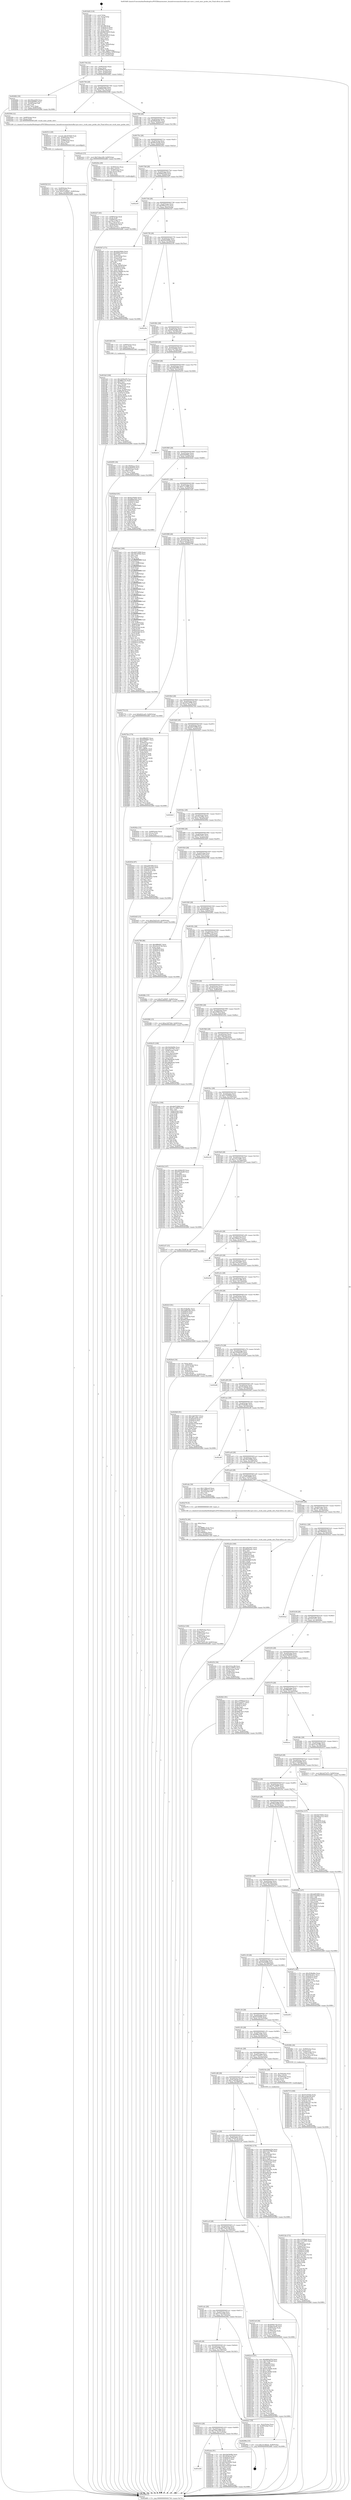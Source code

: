 digraph "0x4016d0" {
  label = "0x4016d0 (/mnt/c/Users/mathe/Desktop/tcc/POCII/binaries/extr_linuxdriversmmchostsdhci-pci-core.c_ricoh_mmc_probe_slot_Final-ollvm.out::main(0))"
  labelloc = "t"
  node[shape=record]

  Entry [label="",width=0.3,height=0.3,shape=circle,fillcolor=black,style=filled]
  "0x401744" [label="{
     0x401744 [32]\l
     | [instrs]\l
     &nbsp;&nbsp;0x401744 \<+6\>: mov -0x90(%rbp),%eax\l
     &nbsp;&nbsp;0x40174a \<+2\>: mov %eax,%ecx\l
     &nbsp;&nbsp;0x40174c \<+6\>: sub $0x8490c42d,%ecx\l
     &nbsp;&nbsp;0x401752 \<+6\>: mov %eax,-0xa4(%rbp)\l
     &nbsp;&nbsp;0x401758 \<+6\>: mov %ecx,-0xa8(%rbp)\l
     &nbsp;&nbsp;0x40175e \<+6\>: je 0000000000402682 \<main+0xfb2\>\l
  }"]
  "0x402682" [label="{
     0x402682 [30]\l
     | [instrs]\l
     &nbsp;&nbsp;0x402682 \<+5\>: mov $0x582ed260,%eax\l
     &nbsp;&nbsp;0x402687 \<+5\>: mov $0xbd409fee,%ecx\l
     &nbsp;&nbsp;0x40268c \<+3\>: mov -0x2d(%rbp),%dl\l
     &nbsp;&nbsp;0x40268f \<+3\>: test $0x1,%dl\l
     &nbsp;&nbsp;0x402692 \<+3\>: cmovne %ecx,%eax\l
     &nbsp;&nbsp;0x402695 \<+6\>: mov %eax,-0x90(%rbp)\l
     &nbsp;&nbsp;0x40269b \<+5\>: jmp 0000000000402d68 \<main+0x1698\>\l
  }"]
  "0x401764" [label="{
     0x401764 [28]\l
     | [instrs]\l
     &nbsp;&nbsp;0x401764 \<+5\>: jmp 0000000000401769 \<main+0x99\>\l
     &nbsp;&nbsp;0x401769 \<+6\>: mov -0xa4(%rbp),%eax\l
     &nbsp;&nbsp;0x40176f \<+5\>: sub $0x8569a74d,%eax\l
     &nbsp;&nbsp;0x401774 \<+6\>: mov %eax,-0xac(%rbp)\l
     &nbsp;&nbsp;0x40177a \<+6\>: je 0000000000402506 \<main+0xe36\>\l
  }"]
  Exit [label="",width=0.3,height=0.3,shape=circle,fillcolor=black,style=filled,peripheries=2]
  "0x402506" [label="{
     0x402506 [12]\l
     | [instrs]\l
     &nbsp;&nbsp;0x402506 \<+4\>: mov -0x68(%rbp),%rax\l
     &nbsp;&nbsp;0x40250a \<+3\>: mov (%rax),%rdi\l
     &nbsp;&nbsp;0x40250d \<+5\>: call 0000000000401240 \<ricoh_mmc_probe_slot\>\l
     | [calls]\l
     &nbsp;&nbsp;0x401240 \{1\} (/mnt/c/Users/mathe/Desktop/tcc/POCII/binaries/extr_linuxdriversmmchostsdhci-pci-core.c_ricoh_mmc_probe_slot_Final-ollvm.out::ricoh_mmc_probe_slot)\l
  }"]
  "0x401780" [label="{
     0x401780 [28]\l
     | [instrs]\l
     &nbsp;&nbsp;0x401780 \<+5\>: jmp 0000000000401785 \<main+0xb5\>\l
     &nbsp;&nbsp;0x401785 \<+6\>: mov -0xa4(%rbp),%eax\l
     &nbsp;&nbsp;0x40178b \<+5\>: sub $0x89d92e61,%eax\l
     &nbsp;&nbsp;0x401790 \<+6\>: mov %eax,-0xb0(%rbp)\l
     &nbsp;&nbsp;0x401796 \<+6\>: je 0000000000402acb \<main+0x13fb\>\l
  }"]
  "0x401d30" [label="{
     0x401d30\l
  }", style=dashed]
  "0x402acb" [label="{
     0x402acb [15]\l
     | [instrs]\l
     &nbsp;&nbsp;0x402acb \<+10\>: movl $0x7e6ec249,-0x90(%rbp)\l
     &nbsp;&nbsp;0x402ad5 \<+5\>: jmp 0000000000402d68 \<main+0x1698\>\l
  }"]
  "0x40179c" [label="{
     0x40179c [28]\l
     | [instrs]\l
     &nbsp;&nbsp;0x40179c \<+5\>: jmp 00000000004017a1 \<main+0xd1\>\l
     &nbsp;&nbsp;0x4017a1 \<+6\>: mov -0xa4(%rbp),%eax\l
     &nbsp;&nbsp;0x4017a7 \<+5\>: sub $0x8be5ee40,%eax\l
     &nbsp;&nbsp;0x4017ac \<+6\>: mov %eax,-0xb4(%rbp)\l
     &nbsp;&nbsp;0x4017b2 \<+6\>: je 000000000040220a \<main+0xb3a\>\l
  }"]
  "0x402ada" [label="{
     0x402ada [91]\l
     | [instrs]\l
     &nbsp;&nbsp;0x402ada \<+5\>: mov $0x5dd3b06b,%eax\l
     &nbsp;&nbsp;0x402adf \<+5\>: mov $0x303d1ad,%ecx\l
     &nbsp;&nbsp;0x402ae4 \<+7\>: mov 0x405070,%edx\l
     &nbsp;&nbsp;0x402aeb \<+7\>: mov 0x405074,%esi\l
     &nbsp;&nbsp;0x402af2 \<+2\>: mov %edx,%edi\l
     &nbsp;&nbsp;0x402af4 \<+6\>: sub $0x5ee04282,%edi\l
     &nbsp;&nbsp;0x402afa \<+3\>: sub $0x1,%edi\l
     &nbsp;&nbsp;0x402afd \<+6\>: add $0x5ee04282,%edi\l
     &nbsp;&nbsp;0x402b03 \<+3\>: imul %edi,%edx\l
     &nbsp;&nbsp;0x402b06 \<+3\>: and $0x1,%edx\l
     &nbsp;&nbsp;0x402b09 \<+3\>: cmp $0x0,%edx\l
     &nbsp;&nbsp;0x402b0c \<+4\>: sete %r8b\l
     &nbsp;&nbsp;0x402b10 \<+3\>: cmp $0xa,%esi\l
     &nbsp;&nbsp;0x402b13 \<+4\>: setl %r9b\l
     &nbsp;&nbsp;0x402b17 \<+3\>: mov %r8b,%r10b\l
     &nbsp;&nbsp;0x402b1a \<+3\>: and %r9b,%r10b\l
     &nbsp;&nbsp;0x402b1d \<+3\>: xor %r9b,%r8b\l
     &nbsp;&nbsp;0x402b20 \<+3\>: or %r8b,%r10b\l
     &nbsp;&nbsp;0x402b23 \<+4\>: test $0x1,%r10b\l
     &nbsp;&nbsp;0x402b27 \<+3\>: cmovne %ecx,%eax\l
     &nbsp;&nbsp;0x402b2a \<+6\>: mov %eax,-0x90(%rbp)\l
     &nbsp;&nbsp;0x402b30 \<+5\>: jmp 0000000000402d68 \<main+0x1698\>\l
  }"]
  "0x40220a" [label="{
     0x40220a [29]\l
     | [instrs]\l
     &nbsp;&nbsp;0x40220a \<+4\>: mov -0x58(%rbp),%rax\l
     &nbsp;&nbsp;0x40220e \<+6\>: movl $0x1,(%rax)\l
     &nbsp;&nbsp;0x402214 \<+4\>: mov -0x58(%rbp),%rax\l
     &nbsp;&nbsp;0x402218 \<+3\>: movslq (%rax),%rax\l
     &nbsp;&nbsp;0x40221b \<+4\>: shl $0x2,%rax\l
     &nbsp;&nbsp;0x40221f \<+3\>: mov %rax,%rdi\l
     &nbsp;&nbsp;0x402222 \<+5\>: call 0000000000401050 \<malloc@plt\>\l
     | [calls]\l
     &nbsp;&nbsp;0x401050 \{1\} (unknown)\l
  }"]
  "0x4017b8" [label="{
     0x4017b8 [28]\l
     | [instrs]\l
     &nbsp;&nbsp;0x4017b8 \<+5\>: jmp 00000000004017bd \<main+0xed\>\l
     &nbsp;&nbsp;0x4017bd \<+6\>: mov -0xa4(%rbp),%eax\l
     &nbsp;&nbsp;0x4017c3 \<+5\>: sub $0x8db0a554,%eax\l
     &nbsp;&nbsp;0x4017c8 \<+6\>: mov %eax,-0xb8(%rbp)\l
     &nbsp;&nbsp;0x4017ce \<+6\>: je 0000000000402c65 \<main+0x1595\>\l
  }"]
  "0x401d14" [label="{
     0x401d14 [28]\l
     | [instrs]\l
     &nbsp;&nbsp;0x401d14 \<+5\>: jmp 0000000000401d19 \<main+0x649\>\l
     &nbsp;&nbsp;0x401d19 \<+6\>: mov -0xa4(%rbp),%eax\l
     &nbsp;&nbsp;0x401d1f \<+5\>: sub $0x7e6ec249,%eax\l
     &nbsp;&nbsp;0x401d24 \<+6\>: mov %eax,-0x17c(%rbp)\l
     &nbsp;&nbsp;0x401d2a \<+6\>: je 0000000000402ada \<main+0x140a\>\l
  }"]
  "0x402c65" [label="{
     0x402c65\l
  }", style=dashed]
  "0x4017d4" [label="{
     0x4017d4 [28]\l
     | [instrs]\l
     &nbsp;&nbsp;0x4017d4 \<+5\>: jmp 00000000004017d9 \<main+0x109\>\l
     &nbsp;&nbsp;0x4017d9 \<+6\>: mov -0xa4(%rbp),%eax\l
     &nbsp;&nbsp;0x4017df \<+5\>: sub $0x90ba212c,%eax\l
     &nbsp;&nbsp;0x4017e4 \<+6\>: mov %eax,-0xbc(%rbp)\l
     &nbsp;&nbsp;0x4017ea \<+6\>: je 00000000004025d7 \<main+0xf07\>\l
  }"]
  "0x402ba1" [label="{
     0x402ba1 [18]\l
     | [instrs]\l
     &nbsp;&nbsp;0x402ba1 \<+3\>: mov -0x2c(%rbp),%eax\l
     &nbsp;&nbsp;0x402ba4 \<+4\>: lea -0x28(%rbp),%rsp\l
     &nbsp;&nbsp;0x402ba8 \<+1\>: pop %rbx\l
     &nbsp;&nbsp;0x402ba9 \<+2\>: pop %r12\l
     &nbsp;&nbsp;0x402bab \<+2\>: pop %r13\l
     &nbsp;&nbsp;0x402bad \<+2\>: pop %r14\l
     &nbsp;&nbsp;0x402baf \<+2\>: pop %r15\l
     &nbsp;&nbsp;0x402bb1 \<+1\>: pop %rbp\l
     &nbsp;&nbsp;0x402bb2 \<+1\>: ret\l
  }"]
  "0x4025d7" [label="{
     0x4025d7 [171]\l
     | [instrs]\l
     &nbsp;&nbsp;0x4025d7 \<+5\>: mov $0x9203940e,%eax\l
     &nbsp;&nbsp;0x4025dc \<+5\>: mov $0x8490c42d,%ecx\l
     &nbsp;&nbsp;0x4025e1 \<+2\>: mov $0x1,%dl\l
     &nbsp;&nbsp;0x4025e3 \<+4\>: mov -0x40(%rbp),%rsi\l
     &nbsp;&nbsp;0x4025e7 \<+2\>: mov (%rsi),%edi\l
     &nbsp;&nbsp;0x4025e9 \<+4\>: mov -0x70(%rbp),%rsi\l
     &nbsp;&nbsp;0x4025ed \<+2\>: cmp (%rsi),%edi\l
     &nbsp;&nbsp;0x4025ef \<+4\>: setl %r8b\l
     &nbsp;&nbsp;0x4025f3 \<+4\>: and $0x1,%r8b\l
     &nbsp;&nbsp;0x4025f7 \<+4\>: mov %r8b,-0x2d(%rbp)\l
     &nbsp;&nbsp;0x4025fb \<+7\>: mov 0x405070,%edi\l
     &nbsp;&nbsp;0x402602 \<+8\>: mov 0x405074,%r9d\l
     &nbsp;&nbsp;0x40260a \<+3\>: mov %edi,%r10d\l
     &nbsp;&nbsp;0x40260d \<+7\>: add $0xba188db8,%r10d\l
     &nbsp;&nbsp;0x402614 \<+4\>: sub $0x1,%r10d\l
     &nbsp;&nbsp;0x402618 \<+7\>: sub $0xba188db8,%r10d\l
     &nbsp;&nbsp;0x40261f \<+4\>: imul %r10d,%edi\l
     &nbsp;&nbsp;0x402623 \<+3\>: and $0x1,%edi\l
     &nbsp;&nbsp;0x402626 \<+3\>: cmp $0x0,%edi\l
     &nbsp;&nbsp;0x402629 \<+4\>: sete %r8b\l
     &nbsp;&nbsp;0x40262d \<+4\>: cmp $0xa,%r9d\l
     &nbsp;&nbsp;0x402631 \<+4\>: setl %r11b\l
     &nbsp;&nbsp;0x402635 \<+3\>: mov %r8b,%bl\l
     &nbsp;&nbsp;0x402638 \<+3\>: xor $0xff,%bl\l
     &nbsp;&nbsp;0x40263b \<+3\>: mov %r11b,%r14b\l
     &nbsp;&nbsp;0x40263e \<+4\>: xor $0xff,%r14b\l
     &nbsp;&nbsp;0x402642 \<+3\>: xor $0x0,%dl\l
     &nbsp;&nbsp;0x402645 \<+3\>: mov %bl,%r15b\l
     &nbsp;&nbsp;0x402648 \<+4\>: and $0x0,%r15b\l
     &nbsp;&nbsp;0x40264c \<+3\>: and %dl,%r8b\l
     &nbsp;&nbsp;0x40264f \<+3\>: mov %r14b,%r12b\l
     &nbsp;&nbsp;0x402652 \<+4\>: and $0x0,%r12b\l
     &nbsp;&nbsp;0x402656 \<+3\>: and %dl,%r11b\l
     &nbsp;&nbsp;0x402659 \<+3\>: or %r8b,%r15b\l
     &nbsp;&nbsp;0x40265c \<+3\>: or %r11b,%r12b\l
     &nbsp;&nbsp;0x40265f \<+3\>: xor %r12b,%r15b\l
     &nbsp;&nbsp;0x402662 \<+3\>: or %r14b,%bl\l
     &nbsp;&nbsp;0x402665 \<+3\>: xor $0xff,%bl\l
     &nbsp;&nbsp;0x402668 \<+3\>: or $0x0,%dl\l
     &nbsp;&nbsp;0x40266b \<+2\>: and %dl,%bl\l
     &nbsp;&nbsp;0x40266d \<+3\>: or %bl,%r15b\l
     &nbsp;&nbsp;0x402670 \<+4\>: test $0x1,%r15b\l
     &nbsp;&nbsp;0x402674 \<+3\>: cmovne %ecx,%eax\l
     &nbsp;&nbsp;0x402677 \<+6\>: mov %eax,-0x90(%rbp)\l
     &nbsp;&nbsp;0x40267d \<+5\>: jmp 0000000000402d68 \<main+0x1698\>\l
  }"]
  "0x4017f0" [label="{
     0x4017f0 [28]\l
     | [instrs]\l
     &nbsp;&nbsp;0x4017f0 \<+5\>: jmp 00000000004017f5 \<main+0x125\>\l
     &nbsp;&nbsp;0x4017f5 \<+6\>: mov -0xa4(%rbp),%eax\l
     &nbsp;&nbsp;0x4017fb \<+5\>: sub $0x9203940e,%eax\l
     &nbsp;&nbsp;0x401800 \<+6\>: mov %eax,-0xc0(%rbp)\l
     &nbsp;&nbsp;0x401806 \<+6\>: je 0000000000402c9e \<main+0x15ce\>\l
  }"]
  "0x401cf8" [label="{
     0x401cf8 [28]\l
     | [instrs]\l
     &nbsp;&nbsp;0x401cf8 \<+5\>: jmp 0000000000401cfd \<main+0x62d\>\l
     &nbsp;&nbsp;0x401cfd \<+6\>: mov -0xa4(%rbp),%eax\l
     &nbsp;&nbsp;0x401d03 \<+5\>: sub $0x7e0579b1,%eax\l
     &nbsp;&nbsp;0x401d08 \<+6\>: mov %eax,-0x178(%rbp)\l
     &nbsp;&nbsp;0x401d0e \<+6\>: je 0000000000402ba1 \<main+0x14d1\>\l
  }"]
  "0x402c9e" [label="{
     0x402c9e\l
  }", style=dashed]
  "0x40180c" [label="{
     0x40180c [28]\l
     | [instrs]\l
     &nbsp;&nbsp;0x40180c \<+5\>: jmp 0000000000401811 \<main+0x141\>\l
     &nbsp;&nbsp;0x401811 \<+6\>: mov -0xa4(%rbp),%eax\l
     &nbsp;&nbsp;0x401817 \<+5\>: sub $0x97b24a80,%eax\l
     &nbsp;&nbsp;0x40181c \<+6\>: mov %eax,-0xc4(%rbp)\l
     &nbsp;&nbsp;0x401822 \<+6\>: je 0000000000401fd0 \<main+0x900\>\l
  }"]
  "0x40299e" [label="{
     0x40299e [15]\l
     | [instrs]\l
     &nbsp;&nbsp;0x40299e \<+10\>: movl $0x33148ede,-0x90(%rbp)\l
     &nbsp;&nbsp;0x4029a8 \<+5\>: jmp 0000000000402d68 \<main+0x1698\>\l
  }"]
  "0x401fd0" [label="{
     0x401fd0 [16]\l
     | [instrs]\l
     &nbsp;&nbsp;0x401fd0 \<+4\>: mov -0x80(%rbp),%rax\l
     &nbsp;&nbsp;0x401fd4 \<+3\>: mov (%rax),%rax\l
     &nbsp;&nbsp;0x401fd7 \<+4\>: mov 0x8(%rax),%rdi\l
     &nbsp;&nbsp;0x401fdb \<+5\>: call 0000000000401060 \<atoi@plt\>\l
     | [calls]\l
     &nbsp;&nbsp;0x401060 \{1\} (unknown)\l
  }"]
  "0x401828" [label="{
     0x401828 [28]\l
     | [instrs]\l
     &nbsp;&nbsp;0x401828 \<+5\>: jmp 000000000040182d \<main+0x15d\>\l
     &nbsp;&nbsp;0x40182d \<+6\>: mov -0xa4(%rbp),%eax\l
     &nbsp;&nbsp;0x401833 \<+5\>: sub $0xa14070d2,%eax\l
     &nbsp;&nbsp;0x401838 \<+6\>: mov %eax,-0xc8(%rbp)\l
     &nbsp;&nbsp;0x40183e \<+6\>: je 0000000000402095 \<main+0x9c5\>\l
  }"]
  "0x40293d" [label="{
     0x40293d [97]\l
     | [instrs]\l
     &nbsp;&nbsp;0x40293d \<+5\>: mov $0xbd0b5f06,%ecx\l
     &nbsp;&nbsp;0x402942 \<+5\>: mov $0x7c5ee3d4,%edx\l
     &nbsp;&nbsp;0x402947 \<+7\>: mov 0x405070,%esi\l
     &nbsp;&nbsp;0x40294e \<+8\>: mov 0x405074,%r8d\l
     &nbsp;&nbsp;0x402956 \<+3\>: mov %esi,%r9d\l
     &nbsp;&nbsp;0x402959 \<+7\>: sub $0x44f2fdec,%r9d\l
     &nbsp;&nbsp;0x402960 \<+4\>: sub $0x1,%r9d\l
     &nbsp;&nbsp;0x402964 \<+7\>: add $0x44f2fdec,%r9d\l
     &nbsp;&nbsp;0x40296b \<+4\>: imul %r9d,%esi\l
     &nbsp;&nbsp;0x40296f \<+3\>: and $0x1,%esi\l
     &nbsp;&nbsp;0x402972 \<+3\>: cmp $0x0,%esi\l
     &nbsp;&nbsp;0x402975 \<+4\>: sete %r10b\l
     &nbsp;&nbsp;0x402979 \<+4\>: cmp $0xa,%r8d\l
     &nbsp;&nbsp;0x40297d \<+4\>: setl %r11b\l
     &nbsp;&nbsp;0x402981 \<+3\>: mov %r10b,%bl\l
     &nbsp;&nbsp;0x402984 \<+3\>: and %r11b,%bl\l
     &nbsp;&nbsp;0x402987 \<+3\>: xor %r11b,%r10b\l
     &nbsp;&nbsp;0x40298a \<+3\>: or %r10b,%bl\l
     &nbsp;&nbsp;0x40298d \<+3\>: test $0x1,%bl\l
     &nbsp;&nbsp;0x402990 \<+3\>: cmovne %edx,%ecx\l
     &nbsp;&nbsp;0x402993 \<+6\>: mov %ecx,-0x90(%rbp)\l
     &nbsp;&nbsp;0x402999 \<+5\>: jmp 0000000000402d68 \<main+0x1698\>\l
  }"]
  "0x402095" [label="{
     0x402095 [30]\l
     | [instrs]\l
     &nbsp;&nbsp;0x402095 \<+5\>: mov $0x39646eac,%eax\l
     &nbsp;&nbsp;0x40209a \<+5\>: mov $0x4c84d920,%ecx\l
     &nbsp;&nbsp;0x40209f \<+3\>: mov -0x34(%rbp),%edx\l
     &nbsp;&nbsp;0x4020a2 \<+3\>: cmp $0x0,%edx\l
     &nbsp;&nbsp;0x4020a5 \<+3\>: cmove %ecx,%eax\l
     &nbsp;&nbsp;0x4020a8 \<+6\>: mov %eax,-0x90(%rbp)\l
     &nbsp;&nbsp;0x4020ae \<+5\>: jmp 0000000000402d68 \<main+0x1698\>\l
  }"]
  "0x401844" [label="{
     0x401844 [28]\l
     | [instrs]\l
     &nbsp;&nbsp;0x401844 \<+5\>: jmp 0000000000401849 \<main+0x179\>\l
     &nbsp;&nbsp;0x401849 \<+6\>: mov -0xa4(%rbp),%eax\l
     &nbsp;&nbsp;0x40184f \<+5\>: sub $0xbd0b5f06,%eax\l
     &nbsp;&nbsp;0x401854 \<+6\>: mov %eax,-0xcc(%rbp)\l
     &nbsp;&nbsp;0x40185a \<+6\>: je 0000000000402d16 \<main+0x1646\>\l
  }"]
  "0x402715" [label="{
     0x402715 [100]\l
     | [instrs]\l
     &nbsp;&nbsp;0x402715 \<+5\>: mov $0x6225b0f2,%edx\l
     &nbsp;&nbsp;0x40271a \<+5\>: mov $0xcac9ea58,%esi\l
     &nbsp;&nbsp;0x40271f \<+8\>: mov 0x405070,%r8d\l
     &nbsp;&nbsp;0x402727 \<+8\>: mov 0x405074,%r9d\l
     &nbsp;&nbsp;0x40272f \<+3\>: mov %r8d,%r10d\l
     &nbsp;&nbsp;0x402732 \<+7\>: sub $0xd390a3a7,%r10d\l
     &nbsp;&nbsp;0x402739 \<+4\>: sub $0x1,%r10d\l
     &nbsp;&nbsp;0x40273d \<+7\>: add $0xd390a3a7,%r10d\l
     &nbsp;&nbsp;0x402744 \<+4\>: imul %r10d,%r8d\l
     &nbsp;&nbsp;0x402748 \<+4\>: and $0x1,%r8d\l
     &nbsp;&nbsp;0x40274c \<+4\>: cmp $0x0,%r8d\l
     &nbsp;&nbsp;0x402750 \<+4\>: sete %r11b\l
     &nbsp;&nbsp;0x402754 \<+4\>: cmp $0xa,%r9d\l
     &nbsp;&nbsp;0x402758 \<+3\>: setl %bl\l
     &nbsp;&nbsp;0x40275b \<+3\>: mov %r11b,%r14b\l
     &nbsp;&nbsp;0x40275e \<+3\>: and %bl,%r14b\l
     &nbsp;&nbsp;0x402761 \<+3\>: xor %bl,%r11b\l
     &nbsp;&nbsp;0x402764 \<+3\>: or %r11b,%r14b\l
     &nbsp;&nbsp;0x402767 \<+4\>: test $0x1,%r14b\l
     &nbsp;&nbsp;0x40276b \<+3\>: cmovne %esi,%edx\l
     &nbsp;&nbsp;0x40276e \<+6\>: mov %edx,-0x90(%rbp)\l
     &nbsp;&nbsp;0x402774 \<+5\>: jmp 0000000000402d68 \<main+0x1698\>\l
  }"]
  "0x402d16" [label="{
     0x402d16\l
  }", style=dashed]
  "0x401860" [label="{
     0x401860 [28]\l
     | [instrs]\l
     &nbsp;&nbsp;0x401860 \<+5\>: jmp 0000000000401865 \<main+0x195\>\l
     &nbsp;&nbsp;0x401865 \<+6\>: mov -0xa4(%rbp),%eax\l
     &nbsp;&nbsp;0x40186b \<+5\>: sub $0xbd409fee,%eax\l
     &nbsp;&nbsp;0x401870 \<+6\>: mov %eax,-0xd0(%rbp)\l
     &nbsp;&nbsp;0x401876 \<+6\>: je 00000000004026a0 \<main+0xfd0\>\l
  }"]
  "0x40252f" [label="{
     0x40252f [31]\l
     | [instrs]\l
     &nbsp;&nbsp;0x40252f \<+4\>: mov -0x40(%rbp),%rcx\l
     &nbsp;&nbsp;0x402533 \<+6\>: movl $0x0,(%rcx)\l
     &nbsp;&nbsp;0x402539 \<+10\>: movl $0x57a29097,-0x90(%rbp)\l
     &nbsp;&nbsp;0x402543 \<+6\>: mov %eax,-0x184(%rbp)\l
     &nbsp;&nbsp;0x402549 \<+5\>: jmp 0000000000402d68 \<main+0x1698\>\l
  }"]
  "0x4026a0" [label="{
     0x4026a0 [91]\l
     | [instrs]\l
     &nbsp;&nbsp;0x4026a0 \<+5\>: mov $0x6225b0f2,%eax\l
     &nbsp;&nbsp;0x4026a5 \<+5\>: mov $0x68ba326a,%ecx\l
     &nbsp;&nbsp;0x4026aa \<+7\>: mov 0x405070,%edx\l
     &nbsp;&nbsp;0x4026b1 \<+7\>: mov 0x405074,%esi\l
     &nbsp;&nbsp;0x4026b8 \<+2\>: mov %edx,%edi\l
     &nbsp;&nbsp;0x4026ba \<+6\>: add $0x15aef369,%edi\l
     &nbsp;&nbsp;0x4026c0 \<+3\>: sub $0x1,%edi\l
     &nbsp;&nbsp;0x4026c3 \<+6\>: sub $0x15aef369,%edi\l
     &nbsp;&nbsp;0x4026c9 \<+3\>: imul %edi,%edx\l
     &nbsp;&nbsp;0x4026cc \<+3\>: and $0x1,%edx\l
     &nbsp;&nbsp;0x4026cf \<+3\>: cmp $0x0,%edx\l
     &nbsp;&nbsp;0x4026d2 \<+4\>: sete %r8b\l
     &nbsp;&nbsp;0x4026d6 \<+3\>: cmp $0xa,%esi\l
     &nbsp;&nbsp;0x4026d9 \<+4\>: setl %r9b\l
     &nbsp;&nbsp;0x4026dd \<+3\>: mov %r8b,%r10b\l
     &nbsp;&nbsp;0x4026e0 \<+3\>: and %r9b,%r10b\l
     &nbsp;&nbsp;0x4026e3 \<+3\>: xor %r9b,%r8b\l
     &nbsp;&nbsp;0x4026e6 \<+3\>: or %r8b,%r10b\l
     &nbsp;&nbsp;0x4026e9 \<+4\>: test $0x1,%r10b\l
     &nbsp;&nbsp;0x4026ed \<+3\>: cmovne %ecx,%eax\l
     &nbsp;&nbsp;0x4026f0 \<+6\>: mov %eax,-0x90(%rbp)\l
     &nbsp;&nbsp;0x4026f6 \<+5\>: jmp 0000000000402d68 \<main+0x1698\>\l
  }"]
  "0x40187c" [label="{
     0x40187c [28]\l
     | [instrs]\l
     &nbsp;&nbsp;0x40187c \<+5\>: jmp 0000000000401881 \<main+0x1b1\>\l
     &nbsp;&nbsp;0x401881 \<+6\>: mov -0xa4(%rbp),%eax\l
     &nbsp;&nbsp;0x401887 \<+5\>: sub $0xc7c10f80,%eax\l
     &nbsp;&nbsp;0x40188c \<+6\>: mov %eax,-0xd4(%rbp)\l
     &nbsp;&nbsp;0x401892 \<+6\>: je 0000000000401da4 \<main+0x6d4\>\l
  }"]
  "0x402512" [label="{
     0x402512 [29]\l
     | [instrs]\l
     &nbsp;&nbsp;0x402512 \<+10\>: movabs $0x4030b6,%rdi\l
     &nbsp;&nbsp;0x40251c \<+4\>: mov -0x48(%rbp),%rcx\l
     &nbsp;&nbsp;0x402520 \<+2\>: mov %eax,(%rcx)\l
     &nbsp;&nbsp;0x402522 \<+4\>: mov -0x48(%rbp),%rcx\l
     &nbsp;&nbsp;0x402526 \<+2\>: mov (%rcx),%esi\l
     &nbsp;&nbsp;0x402528 \<+2\>: mov $0x0,%al\l
     &nbsp;&nbsp;0x40252a \<+5\>: call 0000000000401040 \<printf@plt\>\l
     | [calls]\l
     &nbsp;&nbsp;0x401040 \{1\} (unknown)\l
  }"]
  "0x401da4" [label="{
     0x401da4 [346]\l
     | [instrs]\l
     &nbsp;&nbsp;0x401da4 \<+5\>: mov $0xdb972998,%eax\l
     &nbsp;&nbsp;0x401da9 \<+5\>: mov $0x3653594b,%ecx\l
     &nbsp;&nbsp;0x401dae \<+2\>: mov $0x1,%dl\l
     &nbsp;&nbsp;0x401db0 \<+2\>: xor %esi,%esi\l
     &nbsp;&nbsp;0x401db2 \<+3\>: mov %rsp,%rdi\l
     &nbsp;&nbsp;0x401db5 \<+4\>: add $0xfffffffffffffff0,%rdi\l
     &nbsp;&nbsp;0x401db9 \<+3\>: mov %rdi,%rsp\l
     &nbsp;&nbsp;0x401dbc \<+7\>: mov %rdi,-0x88(%rbp)\l
     &nbsp;&nbsp;0x401dc3 \<+3\>: mov %rsp,%rdi\l
     &nbsp;&nbsp;0x401dc6 \<+4\>: add $0xfffffffffffffff0,%rdi\l
     &nbsp;&nbsp;0x401dca \<+3\>: mov %rdi,%rsp\l
     &nbsp;&nbsp;0x401dcd \<+3\>: mov %rsp,%r8\l
     &nbsp;&nbsp;0x401dd0 \<+4\>: add $0xfffffffffffffff0,%r8\l
     &nbsp;&nbsp;0x401dd4 \<+3\>: mov %r8,%rsp\l
     &nbsp;&nbsp;0x401dd7 \<+4\>: mov %r8,-0x80(%rbp)\l
     &nbsp;&nbsp;0x401ddb \<+3\>: mov %rsp,%r8\l
     &nbsp;&nbsp;0x401dde \<+4\>: add $0xfffffffffffffff0,%r8\l
     &nbsp;&nbsp;0x401de2 \<+3\>: mov %r8,%rsp\l
     &nbsp;&nbsp;0x401de5 \<+4\>: mov %r8,-0x78(%rbp)\l
     &nbsp;&nbsp;0x401de9 \<+3\>: mov %rsp,%r8\l
     &nbsp;&nbsp;0x401dec \<+4\>: add $0xfffffffffffffff0,%r8\l
     &nbsp;&nbsp;0x401df0 \<+3\>: mov %r8,%rsp\l
     &nbsp;&nbsp;0x401df3 \<+4\>: mov %r8,-0x70(%rbp)\l
     &nbsp;&nbsp;0x401df7 \<+3\>: mov %rsp,%r8\l
     &nbsp;&nbsp;0x401dfa \<+4\>: add $0xfffffffffffffff0,%r8\l
     &nbsp;&nbsp;0x401dfe \<+3\>: mov %r8,%rsp\l
     &nbsp;&nbsp;0x401e01 \<+4\>: mov %r8,-0x68(%rbp)\l
     &nbsp;&nbsp;0x401e05 \<+3\>: mov %rsp,%r8\l
     &nbsp;&nbsp;0x401e08 \<+4\>: add $0xfffffffffffffff0,%r8\l
     &nbsp;&nbsp;0x401e0c \<+3\>: mov %r8,%rsp\l
     &nbsp;&nbsp;0x401e0f \<+4\>: mov %r8,-0x60(%rbp)\l
     &nbsp;&nbsp;0x401e13 \<+3\>: mov %rsp,%r8\l
     &nbsp;&nbsp;0x401e16 \<+4\>: add $0xfffffffffffffff0,%r8\l
     &nbsp;&nbsp;0x401e1a \<+3\>: mov %r8,%rsp\l
     &nbsp;&nbsp;0x401e1d \<+4\>: mov %r8,-0x58(%rbp)\l
     &nbsp;&nbsp;0x401e21 \<+3\>: mov %rsp,%r8\l
     &nbsp;&nbsp;0x401e24 \<+4\>: add $0xfffffffffffffff0,%r8\l
     &nbsp;&nbsp;0x401e28 \<+3\>: mov %r8,%rsp\l
     &nbsp;&nbsp;0x401e2b \<+4\>: mov %r8,-0x50(%rbp)\l
     &nbsp;&nbsp;0x401e2f \<+3\>: mov %rsp,%r8\l
     &nbsp;&nbsp;0x401e32 \<+4\>: add $0xfffffffffffffff0,%r8\l
     &nbsp;&nbsp;0x401e36 \<+3\>: mov %r8,%rsp\l
     &nbsp;&nbsp;0x401e39 \<+4\>: mov %r8,-0x48(%rbp)\l
     &nbsp;&nbsp;0x401e3d \<+3\>: mov %rsp,%r8\l
     &nbsp;&nbsp;0x401e40 \<+4\>: add $0xfffffffffffffff0,%r8\l
     &nbsp;&nbsp;0x401e44 \<+3\>: mov %r8,%rsp\l
     &nbsp;&nbsp;0x401e47 \<+4\>: mov %r8,-0x40(%rbp)\l
     &nbsp;&nbsp;0x401e4b \<+7\>: mov -0x88(%rbp),%r8\l
     &nbsp;&nbsp;0x401e52 \<+7\>: movl $0x0,(%r8)\l
     &nbsp;&nbsp;0x401e59 \<+7\>: mov -0x94(%rbp),%r9d\l
     &nbsp;&nbsp;0x401e60 \<+3\>: mov %r9d,(%rdi)\l
     &nbsp;&nbsp;0x401e63 \<+4\>: mov -0x80(%rbp),%r8\l
     &nbsp;&nbsp;0x401e67 \<+7\>: mov -0xa0(%rbp),%r10\l
     &nbsp;&nbsp;0x401e6e \<+3\>: mov %r10,(%r8)\l
     &nbsp;&nbsp;0x401e71 \<+3\>: cmpl $0x2,(%rdi)\l
     &nbsp;&nbsp;0x401e74 \<+4\>: setne %r11b\l
     &nbsp;&nbsp;0x401e78 \<+4\>: and $0x1,%r11b\l
     &nbsp;&nbsp;0x401e7c \<+4\>: mov %r11b,-0x35(%rbp)\l
     &nbsp;&nbsp;0x401e80 \<+7\>: mov 0x405070,%ebx\l
     &nbsp;&nbsp;0x401e87 \<+8\>: mov 0x405074,%r14d\l
     &nbsp;&nbsp;0x401e8f \<+3\>: sub $0x1,%esi\l
     &nbsp;&nbsp;0x401e92 \<+3\>: mov %ebx,%r15d\l
     &nbsp;&nbsp;0x401e95 \<+3\>: add %esi,%r15d\l
     &nbsp;&nbsp;0x401e98 \<+4\>: imul %r15d,%ebx\l
     &nbsp;&nbsp;0x401e9c \<+3\>: and $0x1,%ebx\l
     &nbsp;&nbsp;0x401e9f \<+3\>: cmp $0x0,%ebx\l
     &nbsp;&nbsp;0x401ea2 \<+4\>: sete %r11b\l
     &nbsp;&nbsp;0x401ea6 \<+4\>: cmp $0xa,%r14d\l
     &nbsp;&nbsp;0x401eaa \<+4\>: setl %r12b\l
     &nbsp;&nbsp;0x401eae \<+3\>: mov %r11b,%r13b\l
     &nbsp;&nbsp;0x401eb1 \<+4\>: xor $0xff,%r13b\l
     &nbsp;&nbsp;0x401eb5 \<+3\>: mov %r12b,%sil\l
     &nbsp;&nbsp;0x401eb8 \<+4\>: xor $0xff,%sil\l
     &nbsp;&nbsp;0x401ebc \<+3\>: xor $0x1,%dl\l
     &nbsp;&nbsp;0x401ebf \<+3\>: mov %r13b,%dil\l
     &nbsp;&nbsp;0x401ec2 \<+4\>: and $0xff,%dil\l
     &nbsp;&nbsp;0x401ec6 \<+3\>: and %dl,%r11b\l
     &nbsp;&nbsp;0x401ec9 \<+3\>: mov %sil,%r8b\l
     &nbsp;&nbsp;0x401ecc \<+4\>: and $0xff,%r8b\l
     &nbsp;&nbsp;0x401ed0 \<+3\>: and %dl,%r12b\l
     &nbsp;&nbsp;0x401ed3 \<+3\>: or %r11b,%dil\l
     &nbsp;&nbsp;0x401ed6 \<+3\>: or %r12b,%r8b\l
     &nbsp;&nbsp;0x401ed9 \<+3\>: xor %r8b,%dil\l
     &nbsp;&nbsp;0x401edc \<+3\>: or %sil,%r13b\l
     &nbsp;&nbsp;0x401edf \<+4\>: xor $0xff,%r13b\l
     &nbsp;&nbsp;0x401ee3 \<+3\>: or $0x1,%dl\l
     &nbsp;&nbsp;0x401ee6 \<+3\>: and %dl,%r13b\l
     &nbsp;&nbsp;0x401ee9 \<+3\>: or %r13b,%dil\l
     &nbsp;&nbsp;0x401eec \<+4\>: test $0x1,%dil\l
     &nbsp;&nbsp;0x401ef0 \<+3\>: cmovne %ecx,%eax\l
     &nbsp;&nbsp;0x401ef3 \<+6\>: mov %eax,-0x90(%rbp)\l
     &nbsp;&nbsp;0x401ef9 \<+5\>: jmp 0000000000402d68 \<main+0x1698\>\l
  }"]
  "0x401898" [label="{
     0x401898 [28]\l
     | [instrs]\l
     &nbsp;&nbsp;0x401898 \<+5\>: jmp 000000000040189d \<main+0x1cd\>\l
     &nbsp;&nbsp;0x40189d \<+6\>: mov -0xa4(%rbp),%eax\l
     &nbsp;&nbsp;0x4018a3 \<+5\>: sub $0xcac9ea58,%eax\l
     &nbsp;&nbsp;0x4018a8 \<+6\>: mov %eax,-0xd8(%rbp)\l
     &nbsp;&nbsp;0x4018ae \<+6\>: je 0000000000402779 \<main+0x10a9\>\l
  }"]
  "0x401cdc" [label="{
     0x401cdc [28]\l
     | [instrs]\l
     &nbsp;&nbsp;0x401cdc \<+5\>: jmp 0000000000401ce1 \<main+0x611\>\l
     &nbsp;&nbsp;0x401ce1 \<+6\>: mov -0xa4(%rbp),%eax\l
     &nbsp;&nbsp;0x401ce7 \<+5\>: sub $0x7c5ee3d4,%eax\l
     &nbsp;&nbsp;0x401cec \<+6\>: mov %eax,-0x174(%rbp)\l
     &nbsp;&nbsp;0x401cf2 \<+6\>: je 000000000040299e \<main+0x12ce\>\l
  }"]
  "0x402779" [label="{
     0x402779 [15]\l
     | [instrs]\l
     &nbsp;&nbsp;0x402779 \<+10\>: movl $0xfd22cad3,-0x90(%rbp)\l
     &nbsp;&nbsp;0x402783 \<+5\>: jmp 0000000000402d68 \<main+0x1698\>\l
  }"]
  "0x4018b4" [label="{
     0x4018b4 [28]\l
     | [instrs]\l
     &nbsp;&nbsp;0x4018b4 \<+5\>: jmp 00000000004018b9 \<main+0x1e9\>\l
     &nbsp;&nbsp;0x4018b9 \<+6\>: mov -0xa4(%rbp),%eax\l
     &nbsp;&nbsp;0x4018bf \<+5\>: sub $0xd1bc6794,%eax\l
     &nbsp;&nbsp;0x4018c4 \<+6\>: mov %eax,-0xdc(%rbp)\l
     &nbsp;&nbsp;0x4018ca \<+6\>: je 00000000004027de \<main+0x110e\>\l
  }"]
  "0x4022cf" [label="{
     0x4022cf [147]\l
     | [instrs]\l
     &nbsp;&nbsp;0x4022cf \<+5\>: mov $0x8db0a554,%eax\l
     &nbsp;&nbsp;0x4022d4 \<+5\>: mov $0x72cf93a8,%ecx\l
     &nbsp;&nbsp;0x4022d9 \<+2\>: mov $0x1,%dl\l
     &nbsp;&nbsp;0x4022db \<+7\>: mov 0x405070,%esi\l
     &nbsp;&nbsp;0x4022e2 \<+7\>: mov 0x405074,%edi\l
     &nbsp;&nbsp;0x4022e9 \<+3\>: mov %esi,%r8d\l
     &nbsp;&nbsp;0x4022ec \<+7\>: add $0x41c0fa8b,%r8d\l
     &nbsp;&nbsp;0x4022f3 \<+4\>: sub $0x1,%r8d\l
     &nbsp;&nbsp;0x4022f7 \<+7\>: sub $0x41c0fa8b,%r8d\l
     &nbsp;&nbsp;0x4022fe \<+4\>: imul %r8d,%esi\l
     &nbsp;&nbsp;0x402302 \<+3\>: and $0x1,%esi\l
     &nbsp;&nbsp;0x402305 \<+3\>: cmp $0x0,%esi\l
     &nbsp;&nbsp;0x402308 \<+4\>: sete %r9b\l
     &nbsp;&nbsp;0x40230c \<+3\>: cmp $0xa,%edi\l
     &nbsp;&nbsp;0x40230f \<+4\>: setl %r10b\l
     &nbsp;&nbsp;0x402313 \<+3\>: mov %r9b,%r11b\l
     &nbsp;&nbsp;0x402316 \<+4\>: xor $0xff,%r11b\l
     &nbsp;&nbsp;0x40231a \<+3\>: mov %r10b,%bl\l
     &nbsp;&nbsp;0x40231d \<+3\>: xor $0xff,%bl\l
     &nbsp;&nbsp;0x402320 \<+3\>: xor $0x0,%dl\l
     &nbsp;&nbsp;0x402323 \<+3\>: mov %r11b,%r14b\l
     &nbsp;&nbsp;0x402326 \<+4\>: and $0x0,%r14b\l
     &nbsp;&nbsp;0x40232a \<+3\>: and %dl,%r9b\l
     &nbsp;&nbsp;0x40232d \<+3\>: mov %bl,%r15b\l
     &nbsp;&nbsp;0x402330 \<+4\>: and $0x0,%r15b\l
     &nbsp;&nbsp;0x402334 \<+3\>: and %dl,%r10b\l
     &nbsp;&nbsp;0x402337 \<+3\>: or %r9b,%r14b\l
     &nbsp;&nbsp;0x40233a \<+3\>: or %r10b,%r15b\l
     &nbsp;&nbsp;0x40233d \<+3\>: xor %r15b,%r14b\l
     &nbsp;&nbsp;0x402340 \<+3\>: or %bl,%r11b\l
     &nbsp;&nbsp;0x402343 \<+4\>: xor $0xff,%r11b\l
     &nbsp;&nbsp;0x402347 \<+3\>: or $0x0,%dl\l
     &nbsp;&nbsp;0x40234a \<+3\>: and %dl,%r11b\l
     &nbsp;&nbsp;0x40234d \<+3\>: or %r11b,%r14b\l
     &nbsp;&nbsp;0x402350 \<+4\>: test $0x1,%r14b\l
     &nbsp;&nbsp;0x402354 \<+3\>: cmovne %ecx,%eax\l
     &nbsp;&nbsp;0x402357 \<+6\>: mov %eax,-0x90(%rbp)\l
     &nbsp;&nbsp;0x40235d \<+5\>: jmp 0000000000402d68 \<main+0x1698\>\l
  }"]
  "0x4027de" [label="{
     0x4027de [174]\l
     | [instrs]\l
     &nbsp;&nbsp;0x4027de \<+5\>: mov $0x4ff8d097,%eax\l
     &nbsp;&nbsp;0x4027e3 \<+5\>: mov $0xfe656867,%ecx\l
     &nbsp;&nbsp;0x4027e8 \<+2\>: mov $0x1,%dl\l
     &nbsp;&nbsp;0x4027ea \<+4\>: mov -0x40(%rbp),%rsi\l
     &nbsp;&nbsp;0x4027ee \<+2\>: mov (%rsi),%edi\l
     &nbsp;&nbsp;0x4027f0 \<+6\>: add $0xaa8fbf9c,%edi\l
     &nbsp;&nbsp;0x4027f6 \<+3\>: add $0x1,%edi\l
     &nbsp;&nbsp;0x4027f9 \<+6\>: sub $0xaa8fbf9c,%edi\l
     &nbsp;&nbsp;0x4027ff \<+4\>: mov -0x40(%rbp),%rsi\l
     &nbsp;&nbsp;0x402803 \<+2\>: mov %edi,(%rsi)\l
     &nbsp;&nbsp;0x402805 \<+7\>: mov 0x405070,%edi\l
     &nbsp;&nbsp;0x40280c \<+8\>: mov 0x405074,%r8d\l
     &nbsp;&nbsp;0x402814 \<+3\>: mov %edi,%r9d\l
     &nbsp;&nbsp;0x402817 \<+7\>: sub $0x1ffe7cec,%r9d\l
     &nbsp;&nbsp;0x40281e \<+4\>: sub $0x1,%r9d\l
     &nbsp;&nbsp;0x402822 \<+7\>: add $0x1ffe7cec,%r9d\l
     &nbsp;&nbsp;0x402829 \<+4\>: imul %r9d,%edi\l
     &nbsp;&nbsp;0x40282d \<+3\>: and $0x1,%edi\l
     &nbsp;&nbsp;0x402830 \<+3\>: cmp $0x0,%edi\l
     &nbsp;&nbsp;0x402833 \<+4\>: sete %r10b\l
     &nbsp;&nbsp;0x402837 \<+4\>: cmp $0xa,%r8d\l
     &nbsp;&nbsp;0x40283b \<+4\>: setl %r11b\l
     &nbsp;&nbsp;0x40283f \<+3\>: mov %r10b,%bl\l
     &nbsp;&nbsp;0x402842 \<+3\>: xor $0xff,%bl\l
     &nbsp;&nbsp;0x402845 \<+3\>: mov %r11b,%r14b\l
     &nbsp;&nbsp;0x402848 \<+4\>: xor $0xff,%r14b\l
     &nbsp;&nbsp;0x40284c \<+3\>: xor $0x0,%dl\l
     &nbsp;&nbsp;0x40284f \<+3\>: mov %bl,%r15b\l
     &nbsp;&nbsp;0x402852 \<+4\>: and $0x0,%r15b\l
     &nbsp;&nbsp;0x402856 \<+3\>: and %dl,%r10b\l
     &nbsp;&nbsp;0x402859 \<+3\>: mov %r14b,%r12b\l
     &nbsp;&nbsp;0x40285c \<+4\>: and $0x0,%r12b\l
     &nbsp;&nbsp;0x402860 \<+3\>: and %dl,%r11b\l
     &nbsp;&nbsp;0x402863 \<+3\>: or %r10b,%r15b\l
     &nbsp;&nbsp;0x402866 \<+3\>: or %r11b,%r12b\l
     &nbsp;&nbsp;0x402869 \<+3\>: xor %r12b,%r15b\l
     &nbsp;&nbsp;0x40286c \<+3\>: or %r14b,%bl\l
     &nbsp;&nbsp;0x40286f \<+3\>: xor $0xff,%bl\l
     &nbsp;&nbsp;0x402872 \<+3\>: or $0x0,%dl\l
     &nbsp;&nbsp;0x402875 \<+2\>: and %dl,%bl\l
     &nbsp;&nbsp;0x402877 \<+3\>: or %bl,%r15b\l
     &nbsp;&nbsp;0x40287a \<+4\>: test $0x1,%r15b\l
     &nbsp;&nbsp;0x40287e \<+3\>: cmovne %ecx,%eax\l
     &nbsp;&nbsp;0x402881 \<+6\>: mov %eax,-0x90(%rbp)\l
     &nbsp;&nbsp;0x402887 \<+5\>: jmp 0000000000402d68 \<main+0x1698\>\l
  }"]
  "0x4018d0" [label="{
     0x4018d0 [28]\l
     | [instrs]\l
     &nbsp;&nbsp;0x4018d0 \<+5\>: jmp 00000000004018d5 \<main+0x205\>\l
     &nbsp;&nbsp;0x4018d5 \<+6\>: mov -0xa4(%rbp),%eax\l
     &nbsp;&nbsp;0x4018db \<+5\>: sub $0xdb972998,%eax\l
     &nbsp;&nbsp;0x4018e0 \<+6\>: mov %eax,-0xe0(%rbp)\l
     &nbsp;&nbsp;0x4018e6 \<+6\>: je 0000000000402bb3 \<main+0x14e3\>\l
  }"]
  "0x4022a3" [label="{
     0x4022a3 [44]\l
     | [instrs]\l
     &nbsp;&nbsp;0x4022a3 \<+6\>: mov -0x180(%rbp),%ecx\l
     &nbsp;&nbsp;0x4022a9 \<+3\>: imul %eax,%ecx\l
     &nbsp;&nbsp;0x4022ac \<+4\>: mov -0x68(%rbp),%rsi\l
     &nbsp;&nbsp;0x4022b0 \<+3\>: mov (%rsi),%rsi\l
     &nbsp;&nbsp;0x4022b3 \<+4\>: mov -0x60(%rbp),%rdi\l
     &nbsp;&nbsp;0x4022b7 \<+3\>: movslq (%rdi),%rdi\l
     &nbsp;&nbsp;0x4022ba \<+4\>: mov (%rsi,%rdi,8),%rsi\l
     &nbsp;&nbsp;0x4022be \<+2\>: mov %ecx,(%rsi)\l
     &nbsp;&nbsp;0x4022c0 \<+10\>: movl $0x75e01c28,-0x90(%rbp)\l
     &nbsp;&nbsp;0x4022ca \<+5\>: jmp 0000000000402d68 \<main+0x1698\>\l
  }"]
  "0x402bb3" [label="{
     0x402bb3\l
  }", style=dashed]
  "0x4018ec" [label="{
     0x4018ec [28]\l
     | [instrs]\l
     &nbsp;&nbsp;0x4018ec \<+5\>: jmp 00000000004018f1 \<main+0x221\>\l
     &nbsp;&nbsp;0x4018f1 \<+6\>: mov -0xa4(%rbp),%eax\l
     &nbsp;&nbsp;0x4018f7 \<+5\>: sub $0xe7dad56e,%eax\l
     &nbsp;&nbsp;0x4018fc \<+6\>: mov %eax,-0xe4(%rbp)\l
     &nbsp;&nbsp;0x401902 \<+6\>: je 000000000040292e \<main+0x125e\>\l
  }"]
  "0x40227b" [label="{
     0x40227b [40]\l
     | [instrs]\l
     &nbsp;&nbsp;0x40227b \<+5\>: mov $0x2,%ecx\l
     &nbsp;&nbsp;0x402280 \<+1\>: cltd\l
     &nbsp;&nbsp;0x402281 \<+2\>: idiv %ecx\l
     &nbsp;&nbsp;0x402283 \<+6\>: imul $0xfffffffe,%edx,%ecx\l
     &nbsp;&nbsp;0x402289 \<+6\>: add $0x3dd6d63a,%ecx\l
     &nbsp;&nbsp;0x40228f \<+3\>: add $0x1,%ecx\l
     &nbsp;&nbsp;0x402292 \<+6\>: sub $0x3dd6d63a,%ecx\l
     &nbsp;&nbsp;0x402298 \<+6\>: mov %ecx,-0x180(%rbp)\l
     &nbsp;&nbsp;0x40229e \<+5\>: call 0000000000401160 \<next_i\>\l
     | [calls]\l
     &nbsp;&nbsp;0x401160 \{1\} (/mnt/c/Users/mathe/Desktop/tcc/POCII/binaries/extr_linuxdriversmmchostsdhci-pci-core.c_ricoh_mmc_probe_slot_Final-ollvm.out::next_i)\l
  }"]
  "0x40292e" [label="{
     0x40292e [15]\l
     | [instrs]\l
     &nbsp;&nbsp;0x40292e \<+4\>: mov -0x68(%rbp),%rax\l
     &nbsp;&nbsp;0x402932 \<+3\>: mov (%rax),%rax\l
     &nbsp;&nbsp;0x402935 \<+3\>: mov %rax,%rdi\l
     &nbsp;&nbsp;0x402938 \<+5\>: call 0000000000401030 \<free@plt\>\l
     | [calls]\l
     &nbsp;&nbsp;0x401030 \{1\} (unknown)\l
  }"]
  "0x401908" [label="{
     0x401908 [28]\l
     | [instrs]\l
     &nbsp;&nbsp;0x401908 \<+5\>: jmp 000000000040190d \<main+0x23d\>\l
     &nbsp;&nbsp;0x40190d \<+6\>: mov -0xa4(%rbp),%eax\l
     &nbsp;&nbsp;0x401913 \<+5\>: sub $0xf7615411,%eax\l
     &nbsp;&nbsp;0x401918 \<+6\>: mov %eax,-0xe8(%rbp)\l
     &nbsp;&nbsp;0x40191e \<+6\>: je 00000000004024d5 \<main+0xe05\>\l
  }"]
  "0x402227" [label="{
     0x402227 [43]\l
     | [instrs]\l
     &nbsp;&nbsp;0x402227 \<+4\>: mov -0x68(%rbp),%rdi\l
     &nbsp;&nbsp;0x40222b \<+3\>: mov (%rdi),%rdi\l
     &nbsp;&nbsp;0x40222e \<+4\>: mov -0x60(%rbp),%rcx\l
     &nbsp;&nbsp;0x402232 \<+3\>: movslq (%rcx),%rcx\l
     &nbsp;&nbsp;0x402235 \<+4\>: mov %rax,(%rdi,%rcx,8)\l
     &nbsp;&nbsp;0x402239 \<+4\>: mov -0x50(%rbp),%rax\l
     &nbsp;&nbsp;0x40223d \<+6\>: movl $0x0,(%rax)\l
     &nbsp;&nbsp;0x402243 \<+10\>: movl $0x3e57e57c,-0x90(%rbp)\l
     &nbsp;&nbsp;0x40224d \<+5\>: jmp 0000000000402d68 \<main+0x1698\>\l
  }"]
  "0x4024d5" [label="{
     0x4024d5 [15]\l
     | [instrs]\l
     &nbsp;&nbsp;0x4024d5 \<+10\>: movl $0x25d23c43,-0x90(%rbp)\l
     &nbsp;&nbsp;0x4024df \<+5\>: jmp 0000000000402d68 \<main+0x1698\>\l
  }"]
  "0x401924" [label="{
     0x401924 [28]\l
     | [instrs]\l
     &nbsp;&nbsp;0x401924 \<+5\>: jmp 0000000000401929 \<main+0x259\>\l
     &nbsp;&nbsp;0x401929 \<+6\>: mov -0xa4(%rbp),%eax\l
     &nbsp;&nbsp;0x40192f \<+5\>: sub $0xfd22cad3,%eax\l
     &nbsp;&nbsp;0x401934 \<+6\>: mov %eax,-0xec(%rbp)\l
     &nbsp;&nbsp;0x40193a \<+6\>: je 0000000000402788 \<main+0x10b8\>\l
  }"]
  "0x401cc0" [label="{
     0x401cc0 [28]\l
     | [instrs]\l
     &nbsp;&nbsp;0x401cc0 \<+5\>: jmp 0000000000401cc5 \<main+0x5f5\>\l
     &nbsp;&nbsp;0x401cc5 \<+6\>: mov -0xa4(%rbp),%eax\l
     &nbsp;&nbsp;0x401ccb \<+5\>: sub $0x75e01c28,%eax\l
     &nbsp;&nbsp;0x401cd0 \<+6\>: mov %eax,-0x170(%rbp)\l
     &nbsp;&nbsp;0x401cd6 \<+6\>: je 00000000004022cf \<main+0xbff\>\l
  }"]
  "0x402788" [label="{
     0x402788 [86]\l
     | [instrs]\l
     &nbsp;&nbsp;0x402788 \<+5\>: mov $0x4ff8d097,%eax\l
     &nbsp;&nbsp;0x40278d \<+5\>: mov $0xd1bc6794,%ecx\l
     &nbsp;&nbsp;0x402792 \<+2\>: xor %edx,%edx\l
     &nbsp;&nbsp;0x402794 \<+7\>: mov 0x405070,%esi\l
     &nbsp;&nbsp;0x40279b \<+7\>: mov 0x405074,%edi\l
     &nbsp;&nbsp;0x4027a2 \<+3\>: sub $0x1,%edx\l
     &nbsp;&nbsp;0x4027a5 \<+3\>: mov %esi,%r8d\l
     &nbsp;&nbsp;0x4027a8 \<+3\>: add %edx,%r8d\l
     &nbsp;&nbsp;0x4027ab \<+4\>: imul %r8d,%esi\l
     &nbsp;&nbsp;0x4027af \<+3\>: and $0x1,%esi\l
     &nbsp;&nbsp;0x4027b2 \<+3\>: cmp $0x0,%esi\l
     &nbsp;&nbsp;0x4027b5 \<+4\>: sete %r9b\l
     &nbsp;&nbsp;0x4027b9 \<+3\>: cmp $0xa,%edi\l
     &nbsp;&nbsp;0x4027bc \<+4\>: setl %r10b\l
     &nbsp;&nbsp;0x4027c0 \<+3\>: mov %r9b,%r11b\l
     &nbsp;&nbsp;0x4027c3 \<+3\>: and %r10b,%r11b\l
     &nbsp;&nbsp;0x4027c6 \<+3\>: xor %r10b,%r9b\l
     &nbsp;&nbsp;0x4027c9 \<+3\>: or %r9b,%r11b\l
     &nbsp;&nbsp;0x4027cc \<+4\>: test $0x1,%r11b\l
     &nbsp;&nbsp;0x4027d0 \<+3\>: cmovne %ecx,%eax\l
     &nbsp;&nbsp;0x4027d3 \<+6\>: mov %eax,-0x90(%rbp)\l
     &nbsp;&nbsp;0x4027d9 \<+5\>: jmp 0000000000402d68 \<main+0x1698\>\l
  }"]
  "0x401940" [label="{
     0x401940 [28]\l
     | [instrs]\l
     &nbsp;&nbsp;0x401940 \<+5\>: jmp 0000000000401945 \<main+0x275\>\l
     &nbsp;&nbsp;0x401945 \<+6\>: mov -0xa4(%rbp),%eax\l
     &nbsp;&nbsp;0x40194b \<+5\>: sub $0xfe656867,%eax\l
     &nbsp;&nbsp;0x401950 \<+6\>: mov %eax,-0xf0(%rbp)\l
     &nbsp;&nbsp;0x401956 \<+6\>: je 000000000040288c \<main+0x11bc\>\l
  }"]
  "0x4021e6" [label="{
     0x4021e6 [36]\l
     | [instrs]\l
     &nbsp;&nbsp;0x4021e6 \<+5\>: mov $0x8569a74d,%eax\l
     &nbsp;&nbsp;0x4021eb \<+5\>: mov $0x8be5ee40,%ecx\l
     &nbsp;&nbsp;0x4021f0 \<+4\>: mov -0x60(%rbp),%rdx\l
     &nbsp;&nbsp;0x4021f4 \<+2\>: mov (%rdx),%esi\l
     &nbsp;&nbsp;0x4021f6 \<+4\>: mov -0x70(%rbp),%rdx\l
     &nbsp;&nbsp;0x4021fa \<+2\>: cmp (%rdx),%esi\l
     &nbsp;&nbsp;0x4021fc \<+3\>: cmovl %ecx,%eax\l
     &nbsp;&nbsp;0x4021ff \<+6\>: mov %eax,-0x90(%rbp)\l
     &nbsp;&nbsp;0x402205 \<+5\>: jmp 0000000000402d68 \<main+0x1698\>\l
  }"]
  "0x40288c" [label="{
     0x40288c [15]\l
     | [instrs]\l
     &nbsp;&nbsp;0x40288c \<+10\>: movl $0x57a29097,-0x90(%rbp)\l
     &nbsp;&nbsp;0x402896 \<+5\>: jmp 0000000000402d68 \<main+0x1698\>\l
  }"]
  "0x40195c" [label="{
     0x40195c [28]\l
     | [instrs]\l
     &nbsp;&nbsp;0x40195c \<+5\>: jmp 0000000000401961 \<main+0x291\>\l
     &nbsp;&nbsp;0x401961 \<+6\>: mov -0xa4(%rbp),%eax\l
     &nbsp;&nbsp;0x401967 \<+5\>: sub $0xff66cc5a,%eax\l
     &nbsp;&nbsp;0x40196c \<+6\>: mov %eax,-0xf4(%rbp)\l
     &nbsp;&nbsp;0x401972 \<+6\>: je 0000000000402086 \<main+0x9b6\>\l
  }"]
  "0x401ca4" [label="{
     0x401ca4 [28]\l
     | [instrs]\l
     &nbsp;&nbsp;0x401ca4 \<+5\>: jmp 0000000000401ca9 \<main+0x5d9\>\l
     &nbsp;&nbsp;0x401ca9 \<+6\>: mov -0xa4(%rbp),%eax\l
     &nbsp;&nbsp;0x401caf \<+5\>: sub $0x750387ae,%eax\l
     &nbsp;&nbsp;0x401cb4 \<+6\>: mov %eax,-0x16c(%rbp)\l
     &nbsp;&nbsp;0x401cba \<+6\>: je 00000000004021e6 \<main+0xb16\>\l
  }"]
  "0x402086" [label="{
     0x402086 [15]\l
     | [instrs]\l
     &nbsp;&nbsp;0x402086 \<+10\>: movl $0xa14070d2,-0x90(%rbp)\l
     &nbsp;&nbsp;0x402090 \<+5\>: jmp 0000000000402d68 \<main+0x1698\>\l
  }"]
  "0x401978" [label="{
     0x401978 [28]\l
     | [instrs]\l
     &nbsp;&nbsp;0x401978 \<+5\>: jmp 000000000040197d \<main+0x2ad\>\l
     &nbsp;&nbsp;0x40197d \<+6\>: mov -0xa4(%rbp),%eax\l
     &nbsp;&nbsp;0x401983 \<+5\>: sub $0x303d1ad,%eax\l
     &nbsp;&nbsp;0x401988 \<+6\>: mov %eax,-0xf8(%rbp)\l
     &nbsp;&nbsp;0x40198e \<+6\>: je 0000000000402b35 \<main+0x1465\>\l
  }"]
  "0x402362" [label="{
     0x402362 [174]\l
     | [instrs]\l
     &nbsp;&nbsp;0x402362 \<+5\>: mov $0x8db0a554,%eax\l
     &nbsp;&nbsp;0x402367 \<+5\>: mov $0x51427f8b,%ecx\l
     &nbsp;&nbsp;0x40236c \<+2\>: mov $0x1,%dl\l
     &nbsp;&nbsp;0x40236e \<+4\>: mov -0x50(%rbp),%rsi\l
     &nbsp;&nbsp;0x402372 \<+2\>: mov (%rsi),%edi\l
     &nbsp;&nbsp;0x402374 \<+6\>: add $0xf3d76309,%edi\l
     &nbsp;&nbsp;0x40237a \<+3\>: add $0x1,%edi\l
     &nbsp;&nbsp;0x40237d \<+6\>: sub $0xf3d76309,%edi\l
     &nbsp;&nbsp;0x402383 \<+4\>: mov -0x50(%rbp),%rsi\l
     &nbsp;&nbsp;0x402387 \<+2\>: mov %edi,(%rsi)\l
     &nbsp;&nbsp;0x402389 \<+7\>: mov 0x405070,%edi\l
     &nbsp;&nbsp;0x402390 \<+8\>: mov 0x405074,%r8d\l
     &nbsp;&nbsp;0x402398 \<+3\>: mov %edi,%r9d\l
     &nbsp;&nbsp;0x40239b \<+7\>: add $0xba82e20c,%r9d\l
     &nbsp;&nbsp;0x4023a2 \<+4\>: sub $0x1,%r9d\l
     &nbsp;&nbsp;0x4023a6 \<+7\>: sub $0xba82e20c,%r9d\l
     &nbsp;&nbsp;0x4023ad \<+4\>: imul %r9d,%edi\l
     &nbsp;&nbsp;0x4023b1 \<+3\>: and $0x1,%edi\l
     &nbsp;&nbsp;0x4023b4 \<+3\>: cmp $0x0,%edi\l
     &nbsp;&nbsp;0x4023b7 \<+4\>: sete %r10b\l
     &nbsp;&nbsp;0x4023bb \<+4\>: cmp $0xa,%r8d\l
     &nbsp;&nbsp;0x4023bf \<+4\>: setl %r11b\l
     &nbsp;&nbsp;0x4023c3 \<+3\>: mov %r10b,%bl\l
     &nbsp;&nbsp;0x4023c6 \<+3\>: xor $0xff,%bl\l
     &nbsp;&nbsp;0x4023c9 \<+3\>: mov %r11b,%r14b\l
     &nbsp;&nbsp;0x4023cc \<+4\>: xor $0xff,%r14b\l
     &nbsp;&nbsp;0x4023d0 \<+3\>: xor $0x1,%dl\l
     &nbsp;&nbsp;0x4023d3 \<+3\>: mov %bl,%r15b\l
     &nbsp;&nbsp;0x4023d6 \<+4\>: and $0xff,%r15b\l
     &nbsp;&nbsp;0x4023da \<+3\>: and %dl,%r10b\l
     &nbsp;&nbsp;0x4023dd \<+3\>: mov %r14b,%r12b\l
     &nbsp;&nbsp;0x4023e0 \<+4\>: and $0xff,%r12b\l
     &nbsp;&nbsp;0x4023e4 \<+3\>: and %dl,%r11b\l
     &nbsp;&nbsp;0x4023e7 \<+3\>: or %r10b,%r15b\l
     &nbsp;&nbsp;0x4023ea \<+3\>: or %r11b,%r12b\l
     &nbsp;&nbsp;0x4023ed \<+3\>: xor %r12b,%r15b\l
     &nbsp;&nbsp;0x4023f0 \<+3\>: or %r14b,%bl\l
     &nbsp;&nbsp;0x4023f3 \<+3\>: xor $0xff,%bl\l
     &nbsp;&nbsp;0x4023f6 \<+3\>: or $0x1,%dl\l
     &nbsp;&nbsp;0x4023f9 \<+2\>: and %dl,%bl\l
     &nbsp;&nbsp;0x4023fb \<+3\>: or %bl,%r15b\l
     &nbsp;&nbsp;0x4023fe \<+4\>: test $0x1,%r15b\l
     &nbsp;&nbsp;0x402402 \<+3\>: cmovne %ecx,%eax\l
     &nbsp;&nbsp;0x402405 \<+6\>: mov %eax,-0x90(%rbp)\l
     &nbsp;&nbsp;0x40240b \<+5\>: jmp 0000000000402d68 \<main+0x1698\>\l
  }"]
  "0x402b35" [label="{
     0x402b35 [108]\l
     | [instrs]\l
     &nbsp;&nbsp;0x402b35 \<+5\>: mov $0x5dd3b06b,%eax\l
     &nbsp;&nbsp;0x402b3a \<+5\>: mov $0x7e0579b1,%ecx\l
     &nbsp;&nbsp;0x402b3f \<+7\>: mov -0x88(%rbp),%rdx\l
     &nbsp;&nbsp;0x402b46 \<+2\>: mov (%rdx),%esi\l
     &nbsp;&nbsp;0x402b48 \<+3\>: mov %esi,-0x2c(%rbp)\l
     &nbsp;&nbsp;0x402b4b \<+7\>: mov 0x405070,%esi\l
     &nbsp;&nbsp;0x402b52 \<+7\>: mov 0x405074,%edi\l
     &nbsp;&nbsp;0x402b59 \<+3\>: mov %esi,%r8d\l
     &nbsp;&nbsp;0x402b5c \<+7\>: sub $0x28bdbed2,%r8d\l
     &nbsp;&nbsp;0x402b63 \<+4\>: sub $0x1,%r8d\l
     &nbsp;&nbsp;0x402b67 \<+7\>: add $0x28bdbed2,%r8d\l
     &nbsp;&nbsp;0x402b6e \<+4\>: imul %r8d,%esi\l
     &nbsp;&nbsp;0x402b72 \<+3\>: and $0x1,%esi\l
     &nbsp;&nbsp;0x402b75 \<+3\>: cmp $0x0,%esi\l
     &nbsp;&nbsp;0x402b78 \<+4\>: sete %r9b\l
     &nbsp;&nbsp;0x402b7c \<+3\>: cmp $0xa,%edi\l
     &nbsp;&nbsp;0x402b7f \<+4\>: setl %r10b\l
     &nbsp;&nbsp;0x402b83 \<+3\>: mov %r9b,%r11b\l
     &nbsp;&nbsp;0x402b86 \<+3\>: and %r10b,%r11b\l
     &nbsp;&nbsp;0x402b89 \<+3\>: xor %r10b,%r9b\l
     &nbsp;&nbsp;0x402b8c \<+3\>: or %r9b,%r11b\l
     &nbsp;&nbsp;0x402b8f \<+4\>: test $0x1,%r11b\l
     &nbsp;&nbsp;0x402b93 \<+3\>: cmovne %ecx,%eax\l
     &nbsp;&nbsp;0x402b96 \<+6\>: mov %eax,-0x90(%rbp)\l
     &nbsp;&nbsp;0x402b9c \<+5\>: jmp 0000000000402d68 \<main+0x1698\>\l
  }"]
  "0x401994" [label="{
     0x401994 [28]\l
     | [instrs]\l
     &nbsp;&nbsp;0x401994 \<+5\>: jmp 0000000000401999 \<main+0x2c9\>\l
     &nbsp;&nbsp;0x401999 \<+6\>: mov -0xa4(%rbp),%eax\l
     &nbsp;&nbsp;0x40199f \<+5\>: sub $0xa5f9fc4,%eax\l
     &nbsp;&nbsp;0x4019a4 \<+6\>: mov %eax,-0xfc(%rbp)\l
     &nbsp;&nbsp;0x4019aa \<+6\>: je 0000000000401d3a \<main+0x66a\>\l
  }"]
  "0x40212b" [label="{
     0x40212b [172]\l
     | [instrs]\l
     &nbsp;&nbsp;0x40212b \<+5\>: mov $0x135990e6,%ecx\l
     &nbsp;&nbsp;0x402130 \<+5\>: mov $0x15313091,%edx\l
     &nbsp;&nbsp;0x402135 \<+3\>: mov $0x1,%sil\l
     &nbsp;&nbsp;0x402138 \<+4\>: mov -0x68(%rbp),%rdi\l
     &nbsp;&nbsp;0x40213c \<+3\>: mov %rax,(%rdi)\l
     &nbsp;&nbsp;0x40213f \<+4\>: mov -0x60(%rbp),%rax\l
     &nbsp;&nbsp;0x402143 \<+6\>: movl $0x0,(%rax)\l
     &nbsp;&nbsp;0x402149 \<+8\>: mov 0x405070,%r8d\l
     &nbsp;&nbsp;0x402151 \<+8\>: mov 0x405074,%r9d\l
     &nbsp;&nbsp;0x402159 \<+3\>: mov %r8d,%r10d\l
     &nbsp;&nbsp;0x40215c \<+7\>: sub $0x4193ab53,%r10d\l
     &nbsp;&nbsp;0x402163 \<+4\>: sub $0x1,%r10d\l
     &nbsp;&nbsp;0x402167 \<+7\>: add $0x4193ab53,%r10d\l
     &nbsp;&nbsp;0x40216e \<+4\>: imul %r10d,%r8d\l
     &nbsp;&nbsp;0x402172 \<+4\>: and $0x1,%r8d\l
     &nbsp;&nbsp;0x402176 \<+4\>: cmp $0x0,%r8d\l
     &nbsp;&nbsp;0x40217a \<+4\>: sete %r11b\l
     &nbsp;&nbsp;0x40217e \<+4\>: cmp $0xa,%r9d\l
     &nbsp;&nbsp;0x402182 \<+3\>: setl %bl\l
     &nbsp;&nbsp;0x402185 \<+3\>: mov %r11b,%r14b\l
     &nbsp;&nbsp;0x402188 \<+4\>: xor $0xff,%r14b\l
     &nbsp;&nbsp;0x40218c \<+3\>: mov %bl,%r15b\l
     &nbsp;&nbsp;0x40218f \<+4\>: xor $0xff,%r15b\l
     &nbsp;&nbsp;0x402193 \<+4\>: xor $0x0,%sil\l
     &nbsp;&nbsp;0x402197 \<+3\>: mov %r14b,%r12b\l
     &nbsp;&nbsp;0x40219a \<+4\>: and $0x0,%r12b\l
     &nbsp;&nbsp;0x40219e \<+3\>: and %sil,%r11b\l
     &nbsp;&nbsp;0x4021a1 \<+3\>: mov %r15b,%r13b\l
     &nbsp;&nbsp;0x4021a4 \<+4\>: and $0x0,%r13b\l
     &nbsp;&nbsp;0x4021a8 \<+3\>: and %sil,%bl\l
     &nbsp;&nbsp;0x4021ab \<+3\>: or %r11b,%r12b\l
     &nbsp;&nbsp;0x4021ae \<+3\>: or %bl,%r13b\l
     &nbsp;&nbsp;0x4021b1 \<+3\>: xor %r13b,%r12b\l
     &nbsp;&nbsp;0x4021b4 \<+3\>: or %r15b,%r14b\l
     &nbsp;&nbsp;0x4021b7 \<+4\>: xor $0xff,%r14b\l
     &nbsp;&nbsp;0x4021bb \<+4\>: or $0x0,%sil\l
     &nbsp;&nbsp;0x4021bf \<+3\>: and %sil,%r14b\l
     &nbsp;&nbsp;0x4021c2 \<+3\>: or %r14b,%r12b\l
     &nbsp;&nbsp;0x4021c5 \<+4\>: test $0x1,%r12b\l
     &nbsp;&nbsp;0x4021c9 \<+3\>: cmovne %edx,%ecx\l
     &nbsp;&nbsp;0x4021cc \<+6\>: mov %ecx,-0x90(%rbp)\l
     &nbsp;&nbsp;0x4021d2 \<+5\>: jmp 0000000000402d68 \<main+0x1698\>\l
  }"]
  "0x401d3a" [label="{
     0x401d3a [106]\l
     | [instrs]\l
     &nbsp;&nbsp;0x401d3a \<+5\>: mov $0xdb972998,%eax\l
     &nbsp;&nbsp;0x401d3f \<+5\>: mov $0xc7c10f80,%ecx\l
     &nbsp;&nbsp;0x401d44 \<+2\>: mov $0x1,%dl\l
     &nbsp;&nbsp;0x401d46 \<+7\>: mov -0x8a(%rbp),%sil\l
     &nbsp;&nbsp;0x401d4d \<+7\>: mov -0x89(%rbp),%dil\l
     &nbsp;&nbsp;0x401d54 \<+3\>: mov %sil,%r8b\l
     &nbsp;&nbsp;0x401d57 \<+4\>: xor $0xff,%r8b\l
     &nbsp;&nbsp;0x401d5b \<+3\>: mov %dil,%r9b\l
     &nbsp;&nbsp;0x401d5e \<+4\>: xor $0xff,%r9b\l
     &nbsp;&nbsp;0x401d62 \<+3\>: xor $0x0,%dl\l
     &nbsp;&nbsp;0x401d65 \<+3\>: mov %r8b,%r10b\l
     &nbsp;&nbsp;0x401d68 \<+4\>: and $0x0,%r10b\l
     &nbsp;&nbsp;0x401d6c \<+3\>: and %dl,%sil\l
     &nbsp;&nbsp;0x401d6f \<+3\>: mov %r9b,%r11b\l
     &nbsp;&nbsp;0x401d72 \<+4\>: and $0x0,%r11b\l
     &nbsp;&nbsp;0x401d76 \<+3\>: and %dl,%dil\l
     &nbsp;&nbsp;0x401d79 \<+3\>: or %sil,%r10b\l
     &nbsp;&nbsp;0x401d7c \<+3\>: or %dil,%r11b\l
     &nbsp;&nbsp;0x401d7f \<+3\>: xor %r11b,%r10b\l
     &nbsp;&nbsp;0x401d82 \<+3\>: or %r9b,%r8b\l
     &nbsp;&nbsp;0x401d85 \<+4\>: xor $0xff,%r8b\l
     &nbsp;&nbsp;0x401d89 \<+3\>: or $0x0,%dl\l
     &nbsp;&nbsp;0x401d8c \<+3\>: and %dl,%r8b\l
     &nbsp;&nbsp;0x401d8f \<+3\>: or %r8b,%r10b\l
     &nbsp;&nbsp;0x401d92 \<+4\>: test $0x1,%r10b\l
     &nbsp;&nbsp;0x401d96 \<+3\>: cmovne %ecx,%eax\l
     &nbsp;&nbsp;0x401d99 \<+6\>: mov %eax,-0x90(%rbp)\l
     &nbsp;&nbsp;0x401d9f \<+5\>: jmp 0000000000402d68 \<main+0x1698\>\l
  }"]
  "0x4019b0" [label="{
     0x4019b0 [28]\l
     | [instrs]\l
     &nbsp;&nbsp;0x4019b0 \<+5\>: jmp 00000000004019b5 \<main+0x2e5\>\l
     &nbsp;&nbsp;0x4019b5 \<+6\>: mov -0xa4(%rbp),%eax\l
     &nbsp;&nbsp;0x4019bb \<+5\>: sub $0x118feea0,%eax\l
     &nbsp;&nbsp;0x4019c0 \<+6\>: mov %eax,-0x100(%rbp)\l
     &nbsp;&nbsp;0x4019c6 \<+6\>: je 0000000000401f3d \<main+0x86d\>\l
  }"]
  "0x402d68" [label="{
     0x402d68 [5]\l
     | [instrs]\l
     &nbsp;&nbsp;0x402d68 \<+5\>: jmp 0000000000401744 \<main+0x74\>\l
  }"]
  "0x4016d0" [label="{
     0x4016d0 [116]\l
     | [instrs]\l
     &nbsp;&nbsp;0x4016d0 \<+1\>: push %rbp\l
     &nbsp;&nbsp;0x4016d1 \<+3\>: mov %rsp,%rbp\l
     &nbsp;&nbsp;0x4016d4 \<+2\>: push %r15\l
     &nbsp;&nbsp;0x4016d6 \<+2\>: push %r14\l
     &nbsp;&nbsp;0x4016d8 \<+2\>: push %r13\l
     &nbsp;&nbsp;0x4016da \<+2\>: push %r12\l
     &nbsp;&nbsp;0x4016dc \<+1\>: push %rbx\l
     &nbsp;&nbsp;0x4016dd \<+7\>: sub $0x188,%rsp\l
     &nbsp;&nbsp;0x4016e4 \<+7\>: mov 0x405070,%eax\l
     &nbsp;&nbsp;0x4016eb \<+7\>: mov 0x405074,%ecx\l
     &nbsp;&nbsp;0x4016f2 \<+2\>: mov %eax,%edx\l
     &nbsp;&nbsp;0x4016f4 \<+6\>: add $0x6b63dd19,%edx\l
     &nbsp;&nbsp;0x4016fa \<+3\>: sub $0x1,%edx\l
     &nbsp;&nbsp;0x4016fd \<+6\>: sub $0x6b63dd19,%edx\l
     &nbsp;&nbsp;0x401703 \<+3\>: imul %edx,%eax\l
     &nbsp;&nbsp;0x401706 \<+3\>: and $0x1,%eax\l
     &nbsp;&nbsp;0x401709 \<+3\>: cmp $0x0,%eax\l
     &nbsp;&nbsp;0x40170c \<+4\>: sete %r8b\l
     &nbsp;&nbsp;0x401710 \<+4\>: and $0x1,%r8b\l
     &nbsp;&nbsp;0x401714 \<+7\>: mov %r8b,-0x8a(%rbp)\l
     &nbsp;&nbsp;0x40171b \<+3\>: cmp $0xa,%ecx\l
     &nbsp;&nbsp;0x40171e \<+4\>: setl %r8b\l
     &nbsp;&nbsp;0x401722 \<+4\>: and $0x1,%r8b\l
     &nbsp;&nbsp;0x401726 \<+7\>: mov %r8b,-0x89(%rbp)\l
     &nbsp;&nbsp;0x40172d \<+10\>: movl $0xa5f9fc4,-0x90(%rbp)\l
     &nbsp;&nbsp;0x401737 \<+6\>: mov %edi,-0x94(%rbp)\l
     &nbsp;&nbsp;0x40173d \<+7\>: mov %rsi,-0xa0(%rbp)\l
  }"]
  "0x401c88" [label="{
     0x401c88 [28]\l
     | [instrs]\l
     &nbsp;&nbsp;0x401c88 \<+5\>: jmp 0000000000401c8d \<main+0x5bd\>\l
     &nbsp;&nbsp;0x401c8d \<+6\>: mov -0xa4(%rbp),%eax\l
     &nbsp;&nbsp;0x401c93 \<+5\>: sub $0x72cf93a8,%eax\l
     &nbsp;&nbsp;0x401c98 \<+6\>: mov %eax,-0x168(%rbp)\l
     &nbsp;&nbsp;0x401c9e \<+6\>: je 0000000000402362 \<main+0xc92\>\l
  }"]
  "0x40210e" [label="{
     0x40210e [29]\l
     | [instrs]\l
     &nbsp;&nbsp;0x40210e \<+4\>: mov -0x70(%rbp),%rax\l
     &nbsp;&nbsp;0x402112 \<+6\>: movl $0x1,(%rax)\l
     &nbsp;&nbsp;0x402118 \<+4\>: mov -0x70(%rbp),%rax\l
     &nbsp;&nbsp;0x40211c \<+3\>: movslq (%rax),%rax\l
     &nbsp;&nbsp;0x40211f \<+4\>: shl $0x3,%rax\l
     &nbsp;&nbsp;0x402123 \<+3\>: mov %rax,%rdi\l
     &nbsp;&nbsp;0x402126 \<+5\>: call 0000000000401050 \<malloc@plt\>\l
     | [calls]\l
     &nbsp;&nbsp;0x401050 \{1\} (unknown)\l
  }"]
  "0x401f3d" [label="{
     0x401f3d [147]\l
     | [instrs]\l
     &nbsp;&nbsp;0x401f3d \<+5\>: mov $0x3294b295,%eax\l
     &nbsp;&nbsp;0x401f42 \<+5\>: mov $0x97b24a80,%ecx\l
     &nbsp;&nbsp;0x401f47 \<+2\>: mov $0x1,%dl\l
     &nbsp;&nbsp;0x401f49 \<+7\>: mov 0x405070,%esi\l
     &nbsp;&nbsp;0x401f50 \<+7\>: mov 0x405074,%edi\l
     &nbsp;&nbsp;0x401f57 \<+3\>: mov %esi,%r8d\l
     &nbsp;&nbsp;0x401f5a \<+7\>: sub $0x915c4b3a,%r8d\l
     &nbsp;&nbsp;0x401f61 \<+4\>: sub $0x1,%r8d\l
     &nbsp;&nbsp;0x401f65 \<+7\>: add $0x915c4b3a,%r8d\l
     &nbsp;&nbsp;0x401f6c \<+4\>: imul %r8d,%esi\l
     &nbsp;&nbsp;0x401f70 \<+3\>: and $0x1,%esi\l
     &nbsp;&nbsp;0x401f73 \<+3\>: cmp $0x0,%esi\l
     &nbsp;&nbsp;0x401f76 \<+4\>: sete %r9b\l
     &nbsp;&nbsp;0x401f7a \<+3\>: cmp $0xa,%edi\l
     &nbsp;&nbsp;0x401f7d \<+4\>: setl %r10b\l
     &nbsp;&nbsp;0x401f81 \<+3\>: mov %r9b,%r11b\l
     &nbsp;&nbsp;0x401f84 \<+4\>: xor $0xff,%r11b\l
     &nbsp;&nbsp;0x401f88 \<+3\>: mov %r10b,%bl\l
     &nbsp;&nbsp;0x401f8b \<+3\>: xor $0xff,%bl\l
     &nbsp;&nbsp;0x401f8e \<+3\>: xor $0x0,%dl\l
     &nbsp;&nbsp;0x401f91 \<+3\>: mov %r11b,%r14b\l
     &nbsp;&nbsp;0x401f94 \<+4\>: and $0x0,%r14b\l
     &nbsp;&nbsp;0x401f98 \<+3\>: and %dl,%r9b\l
     &nbsp;&nbsp;0x401f9b \<+3\>: mov %bl,%r15b\l
     &nbsp;&nbsp;0x401f9e \<+4\>: and $0x0,%r15b\l
     &nbsp;&nbsp;0x401fa2 \<+3\>: and %dl,%r10b\l
     &nbsp;&nbsp;0x401fa5 \<+3\>: or %r9b,%r14b\l
     &nbsp;&nbsp;0x401fa8 \<+3\>: or %r10b,%r15b\l
     &nbsp;&nbsp;0x401fab \<+3\>: xor %r15b,%r14b\l
     &nbsp;&nbsp;0x401fae \<+3\>: or %bl,%r11b\l
     &nbsp;&nbsp;0x401fb1 \<+4\>: xor $0xff,%r11b\l
     &nbsp;&nbsp;0x401fb5 \<+3\>: or $0x0,%dl\l
     &nbsp;&nbsp;0x401fb8 \<+3\>: and %dl,%r11b\l
     &nbsp;&nbsp;0x401fbb \<+3\>: or %r11b,%r14b\l
     &nbsp;&nbsp;0x401fbe \<+4\>: test $0x1,%r14b\l
     &nbsp;&nbsp;0x401fc2 \<+3\>: cmovne %ecx,%eax\l
     &nbsp;&nbsp;0x401fc5 \<+6\>: mov %eax,-0x90(%rbp)\l
     &nbsp;&nbsp;0x401fcb \<+5\>: jmp 0000000000402d68 \<main+0x1698\>\l
  }"]
  "0x4019cc" [label="{
     0x4019cc [28]\l
     | [instrs]\l
     &nbsp;&nbsp;0x4019cc \<+5\>: jmp 00000000004019d1 \<main+0x301\>\l
     &nbsp;&nbsp;0x4019d1 \<+6\>: mov -0xa4(%rbp),%eax\l
     &nbsp;&nbsp;0x4019d7 \<+5\>: sub $0x135990e6,%eax\l
     &nbsp;&nbsp;0x4019dc \<+6\>: mov %eax,-0x104(%rbp)\l
     &nbsp;&nbsp;0x4019e2 \<+6\>: je 0000000000402c28 \<main+0x1558\>\l
  }"]
  "0x401c6c" [label="{
     0x401c6c [28]\l
     | [instrs]\l
     &nbsp;&nbsp;0x401c6c \<+5\>: jmp 0000000000401c71 \<main+0x5a1\>\l
     &nbsp;&nbsp;0x401c71 \<+6\>: mov -0xa4(%rbp),%eax\l
     &nbsp;&nbsp;0x401c77 \<+5\>: sub $0x714a4517,%eax\l
     &nbsp;&nbsp;0x401c7c \<+6\>: mov %eax,-0x164(%rbp)\l
     &nbsp;&nbsp;0x401c82 \<+6\>: je 000000000040210e \<main+0xa3e\>\l
  }"]
  "0x402c28" [label="{
     0x402c28\l
  }", style=dashed]
  "0x4019e8" [label="{
     0x4019e8 [28]\l
     | [instrs]\l
     &nbsp;&nbsp;0x4019e8 \<+5\>: jmp 00000000004019ed \<main+0x31d\>\l
     &nbsp;&nbsp;0x4019ed \<+6\>: mov -0xa4(%rbp),%eax\l
     &nbsp;&nbsp;0x4019f3 \<+5\>: sub $0x15313091,%eax\l
     &nbsp;&nbsp;0x4019f8 \<+6\>: mov %eax,-0x108(%rbp)\l
     &nbsp;&nbsp;0x4019fe \<+6\>: je 00000000004021d7 \<main+0xb07\>\l
  }"]
  "0x4026fb" [label="{
     0x4026fb [26]\l
     | [instrs]\l
     &nbsp;&nbsp;0x4026fb \<+4\>: mov -0x68(%rbp),%rax\l
     &nbsp;&nbsp;0x4026ff \<+3\>: mov (%rax),%rax\l
     &nbsp;&nbsp;0x402702 \<+4\>: mov -0x40(%rbp),%rcx\l
     &nbsp;&nbsp;0x402706 \<+3\>: movslq (%rcx),%rcx\l
     &nbsp;&nbsp;0x402709 \<+4\>: mov (%rax,%rcx,8),%rax\l
     &nbsp;&nbsp;0x40270d \<+3\>: mov %rax,%rdi\l
     &nbsp;&nbsp;0x402710 \<+5\>: call 0000000000401030 \<free@plt\>\l
     | [calls]\l
     &nbsp;&nbsp;0x401030 \{1\} (unknown)\l
  }"]
  "0x4021d7" [label="{
     0x4021d7 [15]\l
     | [instrs]\l
     &nbsp;&nbsp;0x4021d7 \<+10\>: movl $0x750387ae,-0x90(%rbp)\l
     &nbsp;&nbsp;0x4021e1 \<+5\>: jmp 0000000000402d68 \<main+0x1698\>\l
  }"]
  "0x401a04" [label="{
     0x401a04 [28]\l
     | [instrs]\l
     &nbsp;&nbsp;0x401a04 \<+5\>: jmp 0000000000401a09 \<main+0x339\>\l
     &nbsp;&nbsp;0x401a09 \<+6\>: mov -0xa4(%rbp),%eax\l
     &nbsp;&nbsp;0x401a0f \<+5\>: sub $0x1899ecc3,%eax\l
     &nbsp;&nbsp;0x401a14 \<+6\>: mov %eax,-0x10c(%rbp)\l
     &nbsp;&nbsp;0x401a1a \<+6\>: je 0000000000401f1c \<main+0x84c\>\l
  }"]
  "0x401c50" [label="{
     0x401c50 [28]\l
     | [instrs]\l
     &nbsp;&nbsp;0x401c50 \<+5\>: jmp 0000000000401c55 \<main+0x585\>\l
     &nbsp;&nbsp;0x401c55 \<+6\>: mov -0xa4(%rbp),%eax\l
     &nbsp;&nbsp;0x401c5b \<+5\>: sub $0x68ba326a,%eax\l
     &nbsp;&nbsp;0x401c60 \<+6\>: mov %eax,-0x160(%rbp)\l
     &nbsp;&nbsp;0x401c66 \<+6\>: je 00000000004026fb \<main+0x102b\>\l
  }"]
  "0x401f1c" [label="{
     0x401f1c\l
  }", style=dashed]
  "0x401a20" [label="{
     0x401a20 [28]\l
     | [instrs]\l
     &nbsp;&nbsp;0x401a20 \<+5\>: jmp 0000000000401a25 \<main+0x355\>\l
     &nbsp;&nbsp;0x401a25 \<+6\>: mov -0xa4(%rbp),%eax\l
     &nbsp;&nbsp;0x401a2b \<+5\>: sub $0x1dd33627,%eax\l
     &nbsp;&nbsp;0x401a30 \<+6\>: mov %eax,-0x110(%rbp)\l
     &nbsp;&nbsp;0x401a36 \<+6\>: je 0000000000402d34 \<main+0x1664\>\l
  }"]
  "0x402cc3" [label="{
     0x402cc3\l
  }", style=dashed]
  "0x402d34" [label="{
     0x402d34\l
  }", style=dashed]
  "0x401a3c" [label="{
     0x401a3c [28]\l
     | [instrs]\l
     &nbsp;&nbsp;0x401a3c \<+5\>: jmp 0000000000401a41 \<main+0x371\>\l
     &nbsp;&nbsp;0x401a41 \<+6\>: mov -0xa4(%rbp),%eax\l
     &nbsp;&nbsp;0x401a47 \<+5\>: sub $0x231bcc86,%eax\l
     &nbsp;&nbsp;0x401a4c \<+6\>: mov %eax,-0x114(%rbp)\l
     &nbsp;&nbsp;0x401a52 \<+6\>: je 000000000040241f \<main+0xd4f\>\l
  }"]
  "0x401c34" [label="{
     0x401c34 [28]\l
     | [instrs]\l
     &nbsp;&nbsp;0x401c34 \<+5\>: jmp 0000000000401c39 \<main+0x569\>\l
     &nbsp;&nbsp;0x401c39 \<+6\>: mov -0xa4(%rbp),%eax\l
     &nbsp;&nbsp;0x401c3f \<+5\>: sub $0x6225b0f2,%eax\l
     &nbsp;&nbsp;0x401c44 \<+6\>: mov %eax,-0x15c(%rbp)\l
     &nbsp;&nbsp;0x401c4a \<+6\>: je 0000000000402cc3 \<main+0x15f3\>\l
  }"]
  "0x40241f" [label="{
     0x40241f [91]\l
     | [instrs]\l
     &nbsp;&nbsp;0x40241f \<+5\>: mov $0x3528a8bc,%eax\l
     &nbsp;&nbsp;0x402424 \<+5\>: mov $0x5a89140e,%ecx\l
     &nbsp;&nbsp;0x402429 \<+7\>: mov 0x405070,%edx\l
     &nbsp;&nbsp;0x402430 \<+7\>: mov 0x405074,%esi\l
     &nbsp;&nbsp;0x402437 \<+2\>: mov %edx,%edi\l
     &nbsp;&nbsp;0x402439 \<+6\>: sub $0x895346eb,%edi\l
     &nbsp;&nbsp;0x40243f \<+3\>: sub $0x1,%edi\l
     &nbsp;&nbsp;0x402442 \<+6\>: add $0x895346eb,%edi\l
     &nbsp;&nbsp;0x402448 \<+3\>: imul %edi,%edx\l
     &nbsp;&nbsp;0x40244b \<+3\>: and $0x1,%edx\l
     &nbsp;&nbsp;0x40244e \<+3\>: cmp $0x0,%edx\l
     &nbsp;&nbsp;0x402451 \<+4\>: sete %r8b\l
     &nbsp;&nbsp;0x402455 \<+3\>: cmp $0xa,%esi\l
     &nbsp;&nbsp;0x402458 \<+4\>: setl %r9b\l
     &nbsp;&nbsp;0x40245c \<+3\>: mov %r8b,%r10b\l
     &nbsp;&nbsp;0x40245f \<+3\>: and %r9b,%r10b\l
     &nbsp;&nbsp;0x402462 \<+3\>: xor %r9b,%r8b\l
     &nbsp;&nbsp;0x402465 \<+3\>: or %r8b,%r10b\l
     &nbsp;&nbsp;0x402468 \<+4\>: test $0x1,%r10b\l
     &nbsp;&nbsp;0x40246c \<+3\>: cmovne %ecx,%eax\l
     &nbsp;&nbsp;0x40246f \<+6\>: mov %eax,-0x90(%rbp)\l
     &nbsp;&nbsp;0x402475 \<+5\>: jmp 0000000000402d68 \<main+0x1698\>\l
  }"]
  "0x401a58" [label="{
     0x401a58 [28]\l
     | [instrs]\l
     &nbsp;&nbsp;0x401a58 \<+5\>: jmp 0000000000401a5d \<main+0x38d\>\l
     &nbsp;&nbsp;0x401a5d \<+6\>: mov -0xa4(%rbp),%eax\l
     &nbsp;&nbsp;0x401a63 \<+5\>: sub $0x25d23c43,%eax\l
     &nbsp;&nbsp;0x401a68 \<+6\>: mov %eax,-0x118(%rbp)\l
     &nbsp;&nbsp;0x401a6e \<+6\>: je 00000000004024e4 \<main+0xe14\>\l
  }"]
  "0x402d50" [label="{
     0x402d50\l
  }", style=dashed]
  "0x4024e4" [label="{
     0x4024e4 [34]\l
     | [instrs]\l
     &nbsp;&nbsp;0x4024e4 \<+2\>: xor %eax,%eax\l
     &nbsp;&nbsp;0x4024e6 \<+4\>: mov -0x60(%rbp),%rcx\l
     &nbsp;&nbsp;0x4024ea \<+2\>: mov (%rcx),%edx\l
     &nbsp;&nbsp;0x4024ec \<+3\>: sub $0x1,%eax\l
     &nbsp;&nbsp;0x4024ef \<+2\>: sub %eax,%edx\l
     &nbsp;&nbsp;0x4024f1 \<+4\>: mov -0x60(%rbp),%rcx\l
     &nbsp;&nbsp;0x4024f5 \<+2\>: mov %edx,(%rcx)\l
     &nbsp;&nbsp;0x4024f7 \<+10\>: movl $0x750387ae,-0x90(%rbp)\l
     &nbsp;&nbsp;0x402501 \<+5\>: jmp 0000000000402d68 \<main+0x1698\>\l
  }"]
  "0x401a74" [label="{
     0x401a74 [28]\l
     | [instrs]\l
     &nbsp;&nbsp;0x401a74 \<+5\>: jmp 0000000000401a79 \<main+0x3a9\>\l
     &nbsp;&nbsp;0x401a79 \<+6\>: mov -0xa4(%rbp),%eax\l
     &nbsp;&nbsp;0x401a7f \<+5\>: sub $0x3294b295,%eax\l
     &nbsp;&nbsp;0x401a84 \<+6\>: mov %eax,-0x11c(%rbp)\l
     &nbsp;&nbsp;0x401a8a \<+6\>: je 0000000000402bf8 \<main+0x1528\>\l
  }"]
  "0x401c18" [label="{
     0x401c18 [28]\l
     | [instrs]\l
     &nbsp;&nbsp;0x401c18 \<+5\>: jmp 0000000000401c1d \<main+0x54d\>\l
     &nbsp;&nbsp;0x401c1d \<+6\>: mov -0xa4(%rbp),%eax\l
     &nbsp;&nbsp;0x401c23 \<+5\>: sub $0x5dd3b06b,%eax\l
     &nbsp;&nbsp;0x401c28 \<+6\>: mov %eax,-0x158(%rbp)\l
     &nbsp;&nbsp;0x401c2e \<+6\>: je 0000000000402d50 \<main+0x1680\>\l
  }"]
  "0x402bf8" [label="{
     0x402bf8\l
  }", style=dashed]
  "0x401a90" [label="{
     0x401a90 [28]\l
     | [instrs]\l
     &nbsp;&nbsp;0x401a90 \<+5\>: jmp 0000000000401a95 \<main+0x3c5\>\l
     &nbsp;&nbsp;0x401a95 \<+6\>: mov -0xa4(%rbp),%eax\l
     &nbsp;&nbsp;0x401a9b \<+5\>: sub $0x33148ede,%eax\l
     &nbsp;&nbsp;0x401aa0 \<+6\>: mov %eax,-0x120(%rbp)\l
     &nbsp;&nbsp;0x401aa6 \<+6\>: je 00000000004029d0 \<main+0x1300\>\l
  }"]
  "0x40247a" [label="{
     0x40247a [91]\l
     | [instrs]\l
     &nbsp;&nbsp;0x40247a \<+5\>: mov $0x3528a8bc,%eax\l
     &nbsp;&nbsp;0x40247f \<+5\>: mov $0xf7615411,%ecx\l
     &nbsp;&nbsp;0x402484 \<+7\>: mov 0x405070,%edx\l
     &nbsp;&nbsp;0x40248b \<+7\>: mov 0x405074,%esi\l
     &nbsp;&nbsp;0x402492 \<+2\>: mov %edx,%edi\l
     &nbsp;&nbsp;0x402494 \<+6\>: add $0x87ca114c,%edi\l
     &nbsp;&nbsp;0x40249a \<+3\>: sub $0x1,%edi\l
     &nbsp;&nbsp;0x40249d \<+6\>: sub $0x87ca114c,%edi\l
     &nbsp;&nbsp;0x4024a3 \<+3\>: imul %edi,%edx\l
     &nbsp;&nbsp;0x4024a6 \<+3\>: and $0x1,%edx\l
     &nbsp;&nbsp;0x4024a9 \<+3\>: cmp $0x0,%edx\l
     &nbsp;&nbsp;0x4024ac \<+4\>: sete %r8b\l
     &nbsp;&nbsp;0x4024b0 \<+3\>: cmp $0xa,%esi\l
     &nbsp;&nbsp;0x4024b3 \<+4\>: setl %r9b\l
     &nbsp;&nbsp;0x4024b7 \<+3\>: mov %r8b,%r10b\l
     &nbsp;&nbsp;0x4024ba \<+3\>: and %r9b,%r10b\l
     &nbsp;&nbsp;0x4024bd \<+3\>: xor %r9b,%r8b\l
     &nbsp;&nbsp;0x4024c0 \<+3\>: or %r8b,%r10b\l
     &nbsp;&nbsp;0x4024c3 \<+4\>: test $0x1,%r10b\l
     &nbsp;&nbsp;0x4024c7 \<+3\>: cmovne %ecx,%eax\l
     &nbsp;&nbsp;0x4024ca \<+6\>: mov %eax,-0x90(%rbp)\l
     &nbsp;&nbsp;0x4024d0 \<+5\>: jmp 0000000000402d68 \<main+0x1698\>\l
  }"]
  "0x4029d0" [label="{
     0x4029d0 [91]\l
     | [instrs]\l
     &nbsp;&nbsp;0x4029d0 \<+5\>: mov $0x1dd33627,%eax\l
     &nbsp;&nbsp;0x4029d5 \<+5\>: mov $0x387ca0dc,%ecx\l
     &nbsp;&nbsp;0x4029da \<+7\>: mov 0x405070,%edx\l
     &nbsp;&nbsp;0x4029e1 \<+7\>: mov 0x405074,%esi\l
     &nbsp;&nbsp;0x4029e8 \<+2\>: mov %edx,%edi\l
     &nbsp;&nbsp;0x4029ea \<+6\>: add $0xb0ec07d0,%edi\l
     &nbsp;&nbsp;0x4029f0 \<+3\>: sub $0x1,%edi\l
     &nbsp;&nbsp;0x4029f3 \<+6\>: sub $0xb0ec07d0,%edi\l
     &nbsp;&nbsp;0x4029f9 \<+3\>: imul %edi,%edx\l
     &nbsp;&nbsp;0x4029fc \<+3\>: and $0x1,%edx\l
     &nbsp;&nbsp;0x4029ff \<+3\>: cmp $0x0,%edx\l
     &nbsp;&nbsp;0x402a02 \<+4\>: sete %r8b\l
     &nbsp;&nbsp;0x402a06 \<+3\>: cmp $0xa,%esi\l
     &nbsp;&nbsp;0x402a09 \<+4\>: setl %r9b\l
     &nbsp;&nbsp;0x402a0d \<+3\>: mov %r8b,%r10b\l
     &nbsp;&nbsp;0x402a10 \<+3\>: and %r9b,%r10b\l
     &nbsp;&nbsp;0x402a13 \<+3\>: xor %r9b,%r8b\l
     &nbsp;&nbsp;0x402a16 \<+3\>: or %r8b,%r10b\l
     &nbsp;&nbsp;0x402a19 \<+4\>: test $0x1,%r10b\l
     &nbsp;&nbsp;0x402a1d \<+3\>: cmovne %ecx,%eax\l
     &nbsp;&nbsp;0x402a20 \<+6\>: mov %eax,-0x90(%rbp)\l
     &nbsp;&nbsp;0x402a26 \<+5\>: jmp 0000000000402d68 \<main+0x1698\>\l
  }"]
  "0x401aac" [label="{
     0x401aac [28]\l
     | [instrs]\l
     &nbsp;&nbsp;0x401aac \<+5\>: jmp 0000000000401ab1 \<main+0x3e1\>\l
     &nbsp;&nbsp;0x401ab1 \<+6\>: mov -0xa4(%rbp),%eax\l
     &nbsp;&nbsp;0x401ab7 \<+5\>: sub $0x3528a8bc,%eax\l
     &nbsp;&nbsp;0x401abc \<+6\>: mov %eax,-0x124(%rbp)\l
     &nbsp;&nbsp;0x401ac2 \<+6\>: je 0000000000402c8f \<main+0x15bf\>\l
  }"]
  "0x401bfc" [label="{
     0x401bfc [28]\l
     | [instrs]\l
     &nbsp;&nbsp;0x401bfc \<+5\>: jmp 0000000000401c01 \<main+0x531\>\l
     &nbsp;&nbsp;0x401c01 \<+6\>: mov -0xa4(%rbp),%eax\l
     &nbsp;&nbsp;0x401c07 \<+5\>: sub $0x5a89140e,%eax\l
     &nbsp;&nbsp;0x401c0c \<+6\>: mov %eax,-0x154(%rbp)\l
     &nbsp;&nbsp;0x401c12 \<+6\>: je 000000000040247a \<main+0xdaa\>\l
  }"]
  "0x402c8f" [label="{
     0x402c8f\l
  }", style=dashed]
  "0x401ac8" [label="{
     0x401ac8 [28]\l
     | [instrs]\l
     &nbsp;&nbsp;0x401ac8 \<+5\>: jmp 0000000000401acd \<main+0x3fd\>\l
     &nbsp;&nbsp;0x401acd \<+6\>: mov -0xa4(%rbp),%eax\l
     &nbsp;&nbsp;0x401ad3 \<+5\>: sub $0x3653594b,%eax\l
     &nbsp;&nbsp;0x401ad8 \<+6\>: mov %eax,-0x128(%rbp)\l
     &nbsp;&nbsp;0x401ade \<+6\>: je 0000000000401efe \<main+0x82e\>\l
  }"]
  "0x40289b" [label="{
     0x40289b [147]\l
     | [instrs]\l
     &nbsp;&nbsp;0x40289b \<+5\>: mov $0xbd0b5f06,%eax\l
     &nbsp;&nbsp;0x4028a0 \<+5\>: mov $0xe7dad56e,%ecx\l
     &nbsp;&nbsp;0x4028a5 \<+2\>: mov $0x1,%dl\l
     &nbsp;&nbsp;0x4028a7 \<+7\>: mov 0x405070,%esi\l
     &nbsp;&nbsp;0x4028ae \<+7\>: mov 0x405074,%edi\l
     &nbsp;&nbsp;0x4028b5 \<+3\>: mov %esi,%r8d\l
     &nbsp;&nbsp;0x4028b8 \<+7\>: sub $0x726ebe7d,%r8d\l
     &nbsp;&nbsp;0x4028bf \<+4\>: sub $0x1,%r8d\l
     &nbsp;&nbsp;0x4028c3 \<+7\>: add $0x726ebe7d,%r8d\l
     &nbsp;&nbsp;0x4028ca \<+4\>: imul %r8d,%esi\l
     &nbsp;&nbsp;0x4028ce \<+3\>: and $0x1,%esi\l
     &nbsp;&nbsp;0x4028d1 \<+3\>: cmp $0x0,%esi\l
     &nbsp;&nbsp;0x4028d4 \<+4\>: sete %r9b\l
     &nbsp;&nbsp;0x4028d8 \<+3\>: cmp $0xa,%edi\l
     &nbsp;&nbsp;0x4028db \<+4\>: setl %r10b\l
     &nbsp;&nbsp;0x4028df \<+3\>: mov %r9b,%r11b\l
     &nbsp;&nbsp;0x4028e2 \<+4\>: xor $0xff,%r11b\l
     &nbsp;&nbsp;0x4028e6 \<+3\>: mov %r10b,%bl\l
     &nbsp;&nbsp;0x4028e9 \<+3\>: xor $0xff,%bl\l
     &nbsp;&nbsp;0x4028ec \<+3\>: xor $0x1,%dl\l
     &nbsp;&nbsp;0x4028ef \<+3\>: mov %r11b,%r14b\l
     &nbsp;&nbsp;0x4028f2 \<+4\>: and $0xff,%r14b\l
     &nbsp;&nbsp;0x4028f6 \<+3\>: and %dl,%r9b\l
     &nbsp;&nbsp;0x4028f9 \<+3\>: mov %bl,%r15b\l
     &nbsp;&nbsp;0x4028fc \<+4\>: and $0xff,%r15b\l
     &nbsp;&nbsp;0x402900 \<+3\>: and %dl,%r10b\l
     &nbsp;&nbsp;0x402903 \<+3\>: or %r9b,%r14b\l
     &nbsp;&nbsp;0x402906 \<+3\>: or %r10b,%r15b\l
     &nbsp;&nbsp;0x402909 \<+3\>: xor %r15b,%r14b\l
     &nbsp;&nbsp;0x40290c \<+3\>: or %bl,%r11b\l
     &nbsp;&nbsp;0x40290f \<+4\>: xor $0xff,%r11b\l
     &nbsp;&nbsp;0x402913 \<+3\>: or $0x1,%dl\l
     &nbsp;&nbsp;0x402916 \<+3\>: and %dl,%r11b\l
     &nbsp;&nbsp;0x402919 \<+3\>: or %r11b,%r14b\l
     &nbsp;&nbsp;0x40291c \<+4\>: test $0x1,%r14b\l
     &nbsp;&nbsp;0x402920 \<+3\>: cmovne %ecx,%eax\l
     &nbsp;&nbsp;0x402923 \<+6\>: mov %eax,-0x90(%rbp)\l
     &nbsp;&nbsp;0x402929 \<+5\>: jmp 0000000000402d68 \<main+0x1698\>\l
  }"]
  "0x401efe" [label="{
     0x401efe [30]\l
     | [instrs]\l
     &nbsp;&nbsp;0x401efe \<+5\>: mov $0x118feea0,%eax\l
     &nbsp;&nbsp;0x401f03 \<+5\>: mov $0x1899ecc3,%ecx\l
     &nbsp;&nbsp;0x401f08 \<+3\>: mov -0x35(%rbp),%dl\l
     &nbsp;&nbsp;0x401f0b \<+3\>: test $0x1,%dl\l
     &nbsp;&nbsp;0x401f0e \<+3\>: cmovne %ecx,%eax\l
     &nbsp;&nbsp;0x401f11 \<+6\>: mov %eax,-0x90(%rbp)\l
     &nbsp;&nbsp;0x401f17 \<+5\>: jmp 0000000000402d68 \<main+0x1698\>\l
  }"]
  "0x401ae4" [label="{
     0x401ae4 [28]\l
     | [instrs]\l
     &nbsp;&nbsp;0x401ae4 \<+5\>: jmp 0000000000401ae9 \<main+0x419\>\l
     &nbsp;&nbsp;0x401ae9 \<+6\>: mov -0xa4(%rbp),%eax\l
     &nbsp;&nbsp;0x401aef \<+5\>: sub $0x37109952,%eax\l
     &nbsp;&nbsp;0x401af4 \<+6\>: mov %eax,-0x12c(%rbp)\l
     &nbsp;&nbsp;0x401afa \<+6\>: je 0000000000402276 \<main+0xba6\>\l
  }"]
  "0x401fe0" [label="{
     0x401fe0 [166]\l
     | [instrs]\l
     &nbsp;&nbsp;0x401fe0 \<+5\>: mov $0x3294b295,%ecx\l
     &nbsp;&nbsp;0x401fe5 \<+5\>: mov $0xff66cc5a,%edx\l
     &nbsp;&nbsp;0x401fea \<+3\>: mov $0x1,%sil\l
     &nbsp;&nbsp;0x401fed \<+4\>: mov -0x78(%rbp),%rdi\l
     &nbsp;&nbsp;0x401ff1 \<+2\>: mov %eax,(%rdi)\l
     &nbsp;&nbsp;0x401ff3 \<+4\>: mov -0x78(%rbp),%rdi\l
     &nbsp;&nbsp;0x401ff7 \<+2\>: mov (%rdi),%eax\l
     &nbsp;&nbsp;0x401ff9 \<+3\>: mov %eax,-0x34(%rbp)\l
     &nbsp;&nbsp;0x401ffc \<+7\>: mov 0x405070,%eax\l
     &nbsp;&nbsp;0x402003 \<+8\>: mov 0x405074,%r8d\l
     &nbsp;&nbsp;0x40200b \<+3\>: mov %eax,%r9d\l
     &nbsp;&nbsp;0x40200e \<+7\>: add $0x23a543da,%r9d\l
     &nbsp;&nbsp;0x402015 \<+4\>: sub $0x1,%r9d\l
     &nbsp;&nbsp;0x402019 \<+7\>: sub $0x23a543da,%r9d\l
     &nbsp;&nbsp;0x402020 \<+4\>: imul %r9d,%eax\l
     &nbsp;&nbsp;0x402024 \<+3\>: and $0x1,%eax\l
     &nbsp;&nbsp;0x402027 \<+3\>: cmp $0x0,%eax\l
     &nbsp;&nbsp;0x40202a \<+4\>: sete %r10b\l
     &nbsp;&nbsp;0x40202e \<+4\>: cmp $0xa,%r8d\l
     &nbsp;&nbsp;0x402032 \<+4\>: setl %r11b\l
     &nbsp;&nbsp;0x402036 \<+3\>: mov %r10b,%bl\l
     &nbsp;&nbsp;0x402039 \<+3\>: xor $0xff,%bl\l
     &nbsp;&nbsp;0x40203c \<+3\>: mov %r11b,%r14b\l
     &nbsp;&nbsp;0x40203f \<+4\>: xor $0xff,%r14b\l
     &nbsp;&nbsp;0x402043 \<+4\>: xor $0x0,%sil\l
     &nbsp;&nbsp;0x402047 \<+3\>: mov %bl,%r15b\l
     &nbsp;&nbsp;0x40204a \<+4\>: and $0x0,%r15b\l
     &nbsp;&nbsp;0x40204e \<+3\>: and %sil,%r10b\l
     &nbsp;&nbsp;0x402051 \<+3\>: mov %r14b,%r12b\l
     &nbsp;&nbsp;0x402054 \<+4\>: and $0x0,%r12b\l
     &nbsp;&nbsp;0x402058 \<+3\>: and %sil,%r11b\l
     &nbsp;&nbsp;0x40205b \<+3\>: or %r10b,%r15b\l
     &nbsp;&nbsp;0x40205e \<+3\>: or %r11b,%r12b\l
     &nbsp;&nbsp;0x402061 \<+3\>: xor %r12b,%r15b\l
     &nbsp;&nbsp;0x402064 \<+3\>: or %r14b,%bl\l
     &nbsp;&nbsp;0x402067 \<+3\>: xor $0xff,%bl\l
     &nbsp;&nbsp;0x40206a \<+4\>: or $0x0,%sil\l
     &nbsp;&nbsp;0x40206e \<+3\>: and %sil,%bl\l
     &nbsp;&nbsp;0x402071 \<+3\>: or %bl,%r15b\l
     &nbsp;&nbsp;0x402074 \<+4\>: test $0x1,%r15b\l
     &nbsp;&nbsp;0x402078 \<+3\>: cmovne %edx,%ecx\l
     &nbsp;&nbsp;0x40207b \<+6\>: mov %ecx,-0x90(%rbp)\l
     &nbsp;&nbsp;0x402081 \<+5\>: jmp 0000000000402d68 \<main+0x1698\>\l
  }"]
  "0x401be0" [label="{
     0x401be0 [28]\l
     | [instrs]\l
     &nbsp;&nbsp;0x401be0 \<+5\>: jmp 0000000000401be5 \<main+0x515\>\l
     &nbsp;&nbsp;0x401be5 \<+6\>: mov -0xa4(%rbp),%eax\l
     &nbsp;&nbsp;0x401beb \<+5\>: sub $0x582ed260,%eax\l
     &nbsp;&nbsp;0x401bf0 \<+6\>: mov %eax,-0x150(%rbp)\l
     &nbsp;&nbsp;0x401bf6 \<+6\>: je 000000000040289b \<main+0x11cb\>\l
  }"]
  "0x402276" [label="{
     0x402276 [5]\l
     | [instrs]\l
     &nbsp;&nbsp;0x402276 \<+5\>: call 0000000000401160 \<next_i\>\l
     | [calls]\l
     &nbsp;&nbsp;0x401160 \{1\} (/mnt/c/Users/mathe/Desktop/tcc/POCII/binaries/extr_linuxdriversmmchostsdhci-pci-core.c_ricoh_mmc_probe_slot_Final-ollvm.out::next_i)\l
  }"]
  "0x401b00" [label="{
     0x401b00 [28]\l
     | [instrs]\l
     &nbsp;&nbsp;0x401b00 \<+5\>: jmp 0000000000401b05 \<main+0x435\>\l
     &nbsp;&nbsp;0x401b05 \<+6\>: mov -0xa4(%rbp),%eax\l
     &nbsp;&nbsp;0x401b0b \<+5\>: sub $0x387ca0dc,%eax\l
     &nbsp;&nbsp;0x401b10 \<+6\>: mov %eax,-0x130(%rbp)\l
     &nbsp;&nbsp;0x401b16 \<+6\>: je 0000000000402a2b \<main+0x135b\>\l
  }"]
  "0x40254e" [label="{
     0x40254e [137]\l
     | [instrs]\l
     &nbsp;&nbsp;0x40254e \<+5\>: mov $0x9203940e,%eax\l
     &nbsp;&nbsp;0x402553 \<+5\>: mov $0x90ba212c,%ecx\l
     &nbsp;&nbsp;0x402558 \<+2\>: mov $0x1,%dl\l
     &nbsp;&nbsp;0x40255a \<+2\>: xor %esi,%esi\l
     &nbsp;&nbsp;0x40255c \<+7\>: mov 0x405070,%edi\l
     &nbsp;&nbsp;0x402563 \<+8\>: mov 0x405074,%r8d\l
     &nbsp;&nbsp;0x40256b \<+3\>: sub $0x1,%esi\l
     &nbsp;&nbsp;0x40256e \<+3\>: mov %edi,%r9d\l
     &nbsp;&nbsp;0x402571 \<+3\>: add %esi,%r9d\l
     &nbsp;&nbsp;0x402574 \<+4\>: imul %r9d,%edi\l
     &nbsp;&nbsp;0x402578 \<+3\>: and $0x1,%edi\l
     &nbsp;&nbsp;0x40257b \<+3\>: cmp $0x0,%edi\l
     &nbsp;&nbsp;0x40257e \<+4\>: sete %r10b\l
     &nbsp;&nbsp;0x402582 \<+4\>: cmp $0xa,%r8d\l
     &nbsp;&nbsp;0x402586 \<+4\>: setl %r11b\l
     &nbsp;&nbsp;0x40258a \<+3\>: mov %r10b,%bl\l
     &nbsp;&nbsp;0x40258d \<+3\>: xor $0xff,%bl\l
     &nbsp;&nbsp;0x402590 \<+3\>: mov %r11b,%r14b\l
     &nbsp;&nbsp;0x402593 \<+4\>: xor $0xff,%r14b\l
     &nbsp;&nbsp;0x402597 \<+3\>: xor $0x0,%dl\l
     &nbsp;&nbsp;0x40259a \<+3\>: mov %bl,%r15b\l
     &nbsp;&nbsp;0x40259d \<+4\>: and $0x0,%r15b\l
     &nbsp;&nbsp;0x4025a1 \<+3\>: and %dl,%r10b\l
     &nbsp;&nbsp;0x4025a4 \<+3\>: mov %r14b,%r12b\l
     &nbsp;&nbsp;0x4025a7 \<+4\>: and $0x0,%r12b\l
     &nbsp;&nbsp;0x4025ab \<+3\>: and %dl,%r11b\l
     &nbsp;&nbsp;0x4025ae \<+3\>: or %r10b,%r15b\l
     &nbsp;&nbsp;0x4025b1 \<+3\>: or %r11b,%r12b\l
     &nbsp;&nbsp;0x4025b4 \<+3\>: xor %r12b,%r15b\l
     &nbsp;&nbsp;0x4025b7 \<+3\>: or %r14b,%bl\l
     &nbsp;&nbsp;0x4025ba \<+3\>: xor $0xff,%bl\l
     &nbsp;&nbsp;0x4025bd \<+3\>: or $0x0,%dl\l
     &nbsp;&nbsp;0x4025c0 \<+2\>: and %dl,%bl\l
     &nbsp;&nbsp;0x4025c2 \<+3\>: or %bl,%r15b\l
     &nbsp;&nbsp;0x4025c5 \<+4\>: test $0x1,%r15b\l
     &nbsp;&nbsp;0x4025c9 \<+3\>: cmovne %ecx,%eax\l
     &nbsp;&nbsp;0x4025cc \<+6\>: mov %eax,-0x90(%rbp)\l
     &nbsp;&nbsp;0x4025d2 \<+5\>: jmp 0000000000402d68 \<main+0x1698\>\l
  }"]
  "0x402a2b" [label="{
     0x402a2b [160]\l
     | [instrs]\l
     &nbsp;&nbsp;0x402a2b \<+5\>: mov $0x1dd33627,%eax\l
     &nbsp;&nbsp;0x402a30 \<+5\>: mov $0x89d92e61,%ecx\l
     &nbsp;&nbsp;0x402a35 \<+2\>: mov $0x1,%dl\l
     &nbsp;&nbsp;0x402a37 \<+7\>: mov -0x88(%rbp),%rsi\l
     &nbsp;&nbsp;0x402a3e \<+6\>: movl $0x0,(%rsi)\l
     &nbsp;&nbsp;0x402a44 \<+7\>: mov 0x405070,%edi\l
     &nbsp;&nbsp;0x402a4b \<+8\>: mov 0x405074,%r8d\l
     &nbsp;&nbsp;0x402a53 \<+3\>: mov %edi,%r9d\l
     &nbsp;&nbsp;0x402a56 \<+7\>: sub $0xb2bf6fa9,%r9d\l
     &nbsp;&nbsp;0x402a5d \<+4\>: sub $0x1,%r9d\l
     &nbsp;&nbsp;0x402a61 \<+7\>: add $0xb2bf6fa9,%r9d\l
     &nbsp;&nbsp;0x402a68 \<+4\>: imul %r9d,%edi\l
     &nbsp;&nbsp;0x402a6c \<+3\>: and $0x1,%edi\l
     &nbsp;&nbsp;0x402a6f \<+3\>: cmp $0x0,%edi\l
     &nbsp;&nbsp;0x402a72 \<+4\>: sete %r10b\l
     &nbsp;&nbsp;0x402a76 \<+4\>: cmp $0xa,%r8d\l
     &nbsp;&nbsp;0x402a7a \<+4\>: setl %r11b\l
     &nbsp;&nbsp;0x402a7e \<+3\>: mov %r10b,%bl\l
     &nbsp;&nbsp;0x402a81 \<+3\>: xor $0xff,%bl\l
     &nbsp;&nbsp;0x402a84 \<+3\>: mov %r11b,%r14b\l
     &nbsp;&nbsp;0x402a87 \<+4\>: xor $0xff,%r14b\l
     &nbsp;&nbsp;0x402a8b \<+3\>: xor $0x1,%dl\l
     &nbsp;&nbsp;0x402a8e \<+3\>: mov %bl,%r15b\l
     &nbsp;&nbsp;0x402a91 \<+4\>: and $0xff,%r15b\l
     &nbsp;&nbsp;0x402a95 \<+3\>: and %dl,%r10b\l
     &nbsp;&nbsp;0x402a98 \<+3\>: mov %r14b,%r12b\l
     &nbsp;&nbsp;0x402a9b \<+4\>: and $0xff,%r12b\l
     &nbsp;&nbsp;0x402a9f \<+3\>: and %dl,%r11b\l
     &nbsp;&nbsp;0x402aa2 \<+3\>: or %r10b,%r15b\l
     &nbsp;&nbsp;0x402aa5 \<+3\>: or %r11b,%r12b\l
     &nbsp;&nbsp;0x402aa8 \<+3\>: xor %r12b,%r15b\l
     &nbsp;&nbsp;0x402aab \<+3\>: or %r14b,%bl\l
     &nbsp;&nbsp;0x402aae \<+3\>: xor $0xff,%bl\l
     &nbsp;&nbsp;0x402ab1 \<+3\>: or $0x1,%dl\l
     &nbsp;&nbsp;0x402ab4 \<+2\>: and %dl,%bl\l
     &nbsp;&nbsp;0x402ab6 \<+3\>: or %bl,%r15b\l
     &nbsp;&nbsp;0x402ab9 \<+4\>: test $0x1,%r15b\l
     &nbsp;&nbsp;0x402abd \<+3\>: cmovne %ecx,%eax\l
     &nbsp;&nbsp;0x402ac0 \<+6\>: mov %eax,-0x90(%rbp)\l
     &nbsp;&nbsp;0x402ac6 \<+5\>: jmp 0000000000402d68 \<main+0x1698\>\l
  }"]
  "0x401b1c" [label="{
     0x401b1c [28]\l
     | [instrs]\l
     &nbsp;&nbsp;0x401b1c \<+5\>: jmp 0000000000401b21 \<main+0x451\>\l
     &nbsp;&nbsp;0x401b21 \<+6\>: mov -0xa4(%rbp),%eax\l
     &nbsp;&nbsp;0x401b27 \<+5\>: sub $0x39646eac,%eax\l
     &nbsp;&nbsp;0x401b2c \<+6\>: mov %eax,-0x134(%rbp)\l
     &nbsp;&nbsp;0x401b32 \<+6\>: je 00000000004029ad \<main+0x12dd\>\l
  }"]
  "0x401bc4" [label="{
     0x401bc4 [28]\l
     | [instrs]\l
     &nbsp;&nbsp;0x401bc4 \<+5\>: jmp 0000000000401bc9 \<main+0x4f9\>\l
     &nbsp;&nbsp;0x401bc9 \<+6\>: mov -0xa4(%rbp),%eax\l
     &nbsp;&nbsp;0x401bcf \<+5\>: sub $0x57a29097,%eax\l
     &nbsp;&nbsp;0x401bd4 \<+6\>: mov %eax,-0x14c(%rbp)\l
     &nbsp;&nbsp;0x401bda \<+6\>: je 000000000040254e \<main+0xe7e\>\l
  }"]
  "0x4029ad" [label="{
     0x4029ad\l
  }", style=dashed]
  "0x401b38" [label="{
     0x401b38 [28]\l
     | [instrs]\l
     &nbsp;&nbsp;0x401b38 \<+5\>: jmp 0000000000401b3d \<main+0x46d\>\l
     &nbsp;&nbsp;0x401b3d \<+6\>: mov -0xa4(%rbp),%eax\l
     &nbsp;&nbsp;0x401b43 \<+5\>: sub $0x3e57e57c,%eax\l
     &nbsp;&nbsp;0x401b48 \<+6\>: mov %eax,-0x138(%rbp)\l
     &nbsp;&nbsp;0x401b4e \<+6\>: je 0000000000402252 \<main+0xb82\>\l
  }"]
  "0x4029bc" [label="{
     0x4029bc\l
  }", style=dashed]
  "0x402252" [label="{
     0x402252 [36]\l
     | [instrs]\l
     &nbsp;&nbsp;0x402252 \<+5\>: mov $0x231bcc86,%eax\l
     &nbsp;&nbsp;0x402257 \<+5\>: mov $0x37109952,%ecx\l
     &nbsp;&nbsp;0x40225c \<+4\>: mov -0x50(%rbp),%rdx\l
     &nbsp;&nbsp;0x402260 \<+2\>: mov (%rdx),%esi\l
     &nbsp;&nbsp;0x402262 \<+4\>: mov -0x58(%rbp),%rdx\l
     &nbsp;&nbsp;0x402266 \<+2\>: cmp (%rdx),%esi\l
     &nbsp;&nbsp;0x402268 \<+3\>: cmovl %ecx,%eax\l
     &nbsp;&nbsp;0x40226b \<+6\>: mov %eax,-0x90(%rbp)\l
     &nbsp;&nbsp;0x402271 \<+5\>: jmp 0000000000402d68 \<main+0x1698\>\l
  }"]
  "0x401b54" [label="{
     0x401b54 [28]\l
     | [instrs]\l
     &nbsp;&nbsp;0x401b54 \<+5\>: jmp 0000000000401b59 \<main+0x489\>\l
     &nbsp;&nbsp;0x401b59 \<+6\>: mov -0xa4(%rbp),%eax\l
     &nbsp;&nbsp;0x401b5f \<+5\>: sub $0x4c84d920,%eax\l
     &nbsp;&nbsp;0x401b64 \<+6\>: mov %eax,-0x13c(%rbp)\l
     &nbsp;&nbsp;0x401b6a \<+6\>: je 00000000004020b3 \<main+0x9e3\>\l
  }"]
  "0x401ba8" [label="{
     0x401ba8 [28]\l
     | [instrs]\l
     &nbsp;&nbsp;0x401ba8 \<+5\>: jmp 0000000000401bad \<main+0x4dd\>\l
     &nbsp;&nbsp;0x401bad \<+6\>: mov -0xa4(%rbp),%eax\l
     &nbsp;&nbsp;0x401bb3 \<+5\>: sub $0x515bbb82,%eax\l
     &nbsp;&nbsp;0x401bb8 \<+6\>: mov %eax,-0x148(%rbp)\l
     &nbsp;&nbsp;0x401bbe \<+6\>: je 00000000004029bc \<main+0x12ec\>\l
  }"]
  "0x4020b3" [label="{
     0x4020b3 [91]\l
     | [instrs]\l
     &nbsp;&nbsp;0x4020b3 \<+5\>: mov $0x135990e6,%eax\l
     &nbsp;&nbsp;0x4020b8 \<+5\>: mov $0x714a4517,%ecx\l
     &nbsp;&nbsp;0x4020bd \<+7\>: mov 0x405070,%edx\l
     &nbsp;&nbsp;0x4020c4 \<+7\>: mov 0x405074,%esi\l
     &nbsp;&nbsp;0x4020cb \<+2\>: mov %edx,%edi\l
     &nbsp;&nbsp;0x4020cd \<+6\>: sub $0x8b815b13,%edi\l
     &nbsp;&nbsp;0x4020d3 \<+3\>: sub $0x1,%edi\l
     &nbsp;&nbsp;0x4020d6 \<+6\>: add $0x8b815b13,%edi\l
     &nbsp;&nbsp;0x4020dc \<+3\>: imul %edi,%edx\l
     &nbsp;&nbsp;0x4020df \<+3\>: and $0x1,%edx\l
     &nbsp;&nbsp;0x4020e2 \<+3\>: cmp $0x0,%edx\l
     &nbsp;&nbsp;0x4020e5 \<+4\>: sete %r8b\l
     &nbsp;&nbsp;0x4020e9 \<+3\>: cmp $0xa,%esi\l
     &nbsp;&nbsp;0x4020ec \<+4\>: setl %r9b\l
     &nbsp;&nbsp;0x4020f0 \<+3\>: mov %r8b,%r10b\l
     &nbsp;&nbsp;0x4020f3 \<+3\>: and %r9b,%r10b\l
     &nbsp;&nbsp;0x4020f6 \<+3\>: xor %r9b,%r8b\l
     &nbsp;&nbsp;0x4020f9 \<+3\>: or %r8b,%r10b\l
     &nbsp;&nbsp;0x4020fc \<+4\>: test $0x1,%r10b\l
     &nbsp;&nbsp;0x402100 \<+3\>: cmovne %ecx,%eax\l
     &nbsp;&nbsp;0x402103 \<+6\>: mov %eax,-0x90(%rbp)\l
     &nbsp;&nbsp;0x402109 \<+5\>: jmp 0000000000402d68 \<main+0x1698\>\l
  }"]
  "0x401b70" [label="{
     0x401b70 [28]\l
     | [instrs]\l
     &nbsp;&nbsp;0x401b70 \<+5\>: jmp 0000000000401b75 \<main+0x4a5\>\l
     &nbsp;&nbsp;0x401b75 \<+6\>: mov -0xa4(%rbp),%eax\l
     &nbsp;&nbsp;0x401b7b \<+5\>: sub $0x4ff8d097,%eax\l
     &nbsp;&nbsp;0x401b80 \<+6\>: mov %eax,-0x140(%rbp)\l
     &nbsp;&nbsp;0x401b86 \<+6\>: je 0000000000402cec \<main+0x161c\>\l
  }"]
  "0x402410" [label="{
     0x402410 [15]\l
     | [instrs]\l
     &nbsp;&nbsp;0x402410 \<+10\>: movl $0x3e57e57c,-0x90(%rbp)\l
     &nbsp;&nbsp;0x40241a \<+5\>: jmp 0000000000402d68 \<main+0x1698\>\l
  }"]
  "0x402cec" [label="{
     0x402cec\l
  }", style=dashed]
  "0x401b8c" [label="{
     0x401b8c [28]\l
     | [instrs]\l
     &nbsp;&nbsp;0x401b8c \<+5\>: jmp 0000000000401b91 \<main+0x4c1\>\l
     &nbsp;&nbsp;0x401b91 \<+6\>: mov -0xa4(%rbp),%eax\l
     &nbsp;&nbsp;0x401b97 \<+5\>: sub $0x51427f8b,%eax\l
     &nbsp;&nbsp;0x401b9c \<+6\>: mov %eax,-0x144(%rbp)\l
     &nbsp;&nbsp;0x401ba2 \<+6\>: je 0000000000402410 \<main+0xd40\>\l
  }"]
  Entry -> "0x4016d0" [label=" 1"]
  "0x401744" -> "0x402682" [label=" 2"]
  "0x401744" -> "0x401764" [label=" 43"]
  "0x402ba1" -> Exit [label=" 1"]
  "0x401764" -> "0x402506" [label=" 1"]
  "0x401764" -> "0x401780" [label=" 42"]
  "0x402b35" -> "0x402d68" [label=" 1"]
  "0x401780" -> "0x402acb" [label=" 1"]
  "0x401780" -> "0x40179c" [label=" 41"]
  "0x402ada" -> "0x402d68" [label=" 1"]
  "0x40179c" -> "0x40220a" [label=" 1"]
  "0x40179c" -> "0x4017b8" [label=" 40"]
  "0x401d14" -> "0x401d30" [label=" 0"]
  "0x4017b8" -> "0x402c65" [label=" 0"]
  "0x4017b8" -> "0x4017d4" [label=" 40"]
  "0x401d14" -> "0x402ada" [label=" 1"]
  "0x4017d4" -> "0x4025d7" [label=" 2"]
  "0x4017d4" -> "0x4017f0" [label=" 38"]
  "0x401cf8" -> "0x401d14" [label=" 1"]
  "0x4017f0" -> "0x402c9e" [label=" 0"]
  "0x4017f0" -> "0x40180c" [label=" 38"]
  "0x401cf8" -> "0x402ba1" [label=" 1"]
  "0x40180c" -> "0x401fd0" [label=" 1"]
  "0x40180c" -> "0x401828" [label=" 37"]
  "0x402acb" -> "0x402d68" [label=" 1"]
  "0x401828" -> "0x402095" [label=" 1"]
  "0x401828" -> "0x401844" [label=" 36"]
  "0x4029d0" -> "0x402d68" [label=" 1"]
  "0x401844" -> "0x402d16" [label=" 0"]
  "0x401844" -> "0x401860" [label=" 36"]
  "0x40299e" -> "0x402d68" [label=" 1"]
  "0x401860" -> "0x4026a0" [label=" 1"]
  "0x401860" -> "0x40187c" [label=" 35"]
  "0x401cdc" -> "0x401cf8" [label=" 2"]
  "0x40187c" -> "0x401da4" [label=" 1"]
  "0x40187c" -> "0x401898" [label=" 34"]
  "0x401cdc" -> "0x40299e" [label=" 1"]
  "0x401898" -> "0x402779" [label=" 1"]
  "0x401898" -> "0x4018b4" [label=" 33"]
  "0x402a2b" -> "0x402d68" [label=" 1"]
  "0x4018b4" -> "0x4027de" [label=" 1"]
  "0x4018b4" -> "0x4018d0" [label=" 32"]
  "0x40293d" -> "0x402d68" [label=" 1"]
  "0x4018d0" -> "0x402bb3" [label=" 0"]
  "0x4018d0" -> "0x4018ec" [label=" 32"]
  "0x40289b" -> "0x402d68" [label=" 1"]
  "0x4018ec" -> "0x40292e" [label=" 1"]
  "0x4018ec" -> "0x401908" [label=" 31"]
  "0x40288c" -> "0x402d68" [label=" 1"]
  "0x401908" -> "0x4024d5" [label=" 1"]
  "0x401908" -> "0x401924" [label=" 30"]
  "0x4027de" -> "0x402d68" [label=" 1"]
  "0x401924" -> "0x402788" [label=" 1"]
  "0x401924" -> "0x401940" [label=" 29"]
  "0x402788" -> "0x402d68" [label=" 1"]
  "0x401940" -> "0x40288c" [label=" 1"]
  "0x401940" -> "0x40195c" [label=" 28"]
  "0x402779" -> "0x402d68" [label=" 1"]
  "0x40195c" -> "0x402086" [label=" 1"]
  "0x40195c" -> "0x401978" [label=" 27"]
  "0x4026fb" -> "0x402715" [label=" 1"]
  "0x401978" -> "0x402b35" [label=" 1"]
  "0x401978" -> "0x401994" [label=" 26"]
  "0x4026a0" -> "0x402d68" [label=" 1"]
  "0x401994" -> "0x401d3a" [label=" 1"]
  "0x401994" -> "0x4019b0" [label=" 25"]
  "0x401d3a" -> "0x402d68" [label=" 1"]
  "0x4016d0" -> "0x401744" [label=" 1"]
  "0x402d68" -> "0x401744" [label=" 44"]
  "0x4025d7" -> "0x402d68" [label=" 2"]
  "0x401da4" -> "0x402d68" [label=" 1"]
  "0x40254e" -> "0x402d68" [label=" 2"]
  "0x4019b0" -> "0x401f3d" [label=" 1"]
  "0x4019b0" -> "0x4019cc" [label=" 24"]
  "0x40252f" -> "0x402d68" [label=" 1"]
  "0x4019cc" -> "0x402c28" [label=" 0"]
  "0x4019cc" -> "0x4019e8" [label=" 24"]
  "0x402506" -> "0x402512" [label=" 1"]
  "0x4019e8" -> "0x4021d7" [label=" 1"]
  "0x4019e8" -> "0x401a04" [label=" 23"]
  "0x4024e4" -> "0x402d68" [label=" 1"]
  "0x401a04" -> "0x401f1c" [label=" 0"]
  "0x401a04" -> "0x401a20" [label=" 23"]
  "0x40247a" -> "0x402d68" [label=" 1"]
  "0x401a20" -> "0x402d34" [label=" 0"]
  "0x401a20" -> "0x401a3c" [label=" 23"]
  "0x40241f" -> "0x402d68" [label=" 1"]
  "0x401a3c" -> "0x40241f" [label=" 1"]
  "0x401a3c" -> "0x401a58" [label=" 22"]
  "0x402362" -> "0x402d68" [label=" 1"]
  "0x401a58" -> "0x4024e4" [label=" 1"]
  "0x401a58" -> "0x401a74" [label=" 21"]
  "0x4022cf" -> "0x402d68" [label=" 1"]
  "0x401a74" -> "0x402bf8" [label=" 0"]
  "0x401a74" -> "0x401a90" [label=" 21"]
  "0x401cc0" -> "0x4022cf" [label=" 1"]
  "0x401a90" -> "0x4029d0" [label=" 1"]
  "0x401a90" -> "0x401aac" [label=" 20"]
  "0x40292e" -> "0x40293d" [label=" 1"]
  "0x401aac" -> "0x402c8f" [label=" 0"]
  "0x401aac" -> "0x401ac8" [label=" 20"]
  "0x40227b" -> "0x4022a3" [label=" 1"]
  "0x401ac8" -> "0x401efe" [label=" 1"]
  "0x401ac8" -> "0x401ae4" [label=" 19"]
  "0x401efe" -> "0x402d68" [label=" 1"]
  "0x401f3d" -> "0x402d68" [label=" 1"]
  "0x401fd0" -> "0x401fe0" [label=" 1"]
  "0x401fe0" -> "0x402d68" [label=" 1"]
  "0x402086" -> "0x402d68" [label=" 1"]
  "0x402095" -> "0x402d68" [label=" 1"]
  "0x402276" -> "0x40227b" [label=" 1"]
  "0x401ae4" -> "0x402276" [label=" 1"]
  "0x401ae4" -> "0x401b00" [label=" 18"]
  "0x402227" -> "0x402d68" [label=" 1"]
  "0x401b00" -> "0x402a2b" [label=" 1"]
  "0x401b00" -> "0x401b1c" [label=" 17"]
  "0x40220a" -> "0x402227" [label=" 1"]
  "0x401b1c" -> "0x4029ad" [label=" 0"]
  "0x401b1c" -> "0x401b38" [label=" 17"]
  "0x401ca4" -> "0x401cc0" [label=" 4"]
  "0x401b38" -> "0x402252" [label=" 2"]
  "0x401b38" -> "0x401b54" [label=" 15"]
  "0x401ca4" -> "0x4021e6" [label=" 2"]
  "0x401b54" -> "0x4020b3" [label=" 1"]
  "0x401b54" -> "0x401b70" [label=" 14"]
  "0x4020b3" -> "0x402d68" [label=" 1"]
  "0x401c88" -> "0x401ca4" [label=" 6"]
  "0x401b70" -> "0x402cec" [label=" 0"]
  "0x401b70" -> "0x401b8c" [label=" 14"]
  "0x401c88" -> "0x402362" [label=" 1"]
  "0x401b8c" -> "0x402410" [label=" 1"]
  "0x401b8c" -> "0x401ba8" [label=" 13"]
  "0x402715" -> "0x402d68" [label=" 1"]
  "0x401ba8" -> "0x4029bc" [label=" 0"]
  "0x401ba8" -> "0x401bc4" [label=" 13"]
  "0x4021e6" -> "0x402d68" [label=" 2"]
  "0x401bc4" -> "0x40254e" [label=" 2"]
  "0x401bc4" -> "0x401be0" [label=" 11"]
  "0x402252" -> "0x402d68" [label=" 2"]
  "0x401be0" -> "0x40289b" [label=" 1"]
  "0x401be0" -> "0x401bfc" [label=" 10"]
  "0x4022a3" -> "0x402d68" [label=" 1"]
  "0x401bfc" -> "0x40247a" [label=" 1"]
  "0x401bfc" -> "0x401c18" [label=" 9"]
  "0x401cc0" -> "0x401cdc" [label=" 3"]
  "0x401c18" -> "0x402d50" [label=" 0"]
  "0x401c18" -> "0x401c34" [label=" 9"]
  "0x402410" -> "0x402d68" [label=" 1"]
  "0x401c34" -> "0x402cc3" [label=" 0"]
  "0x401c34" -> "0x401c50" [label=" 9"]
  "0x4024d5" -> "0x402d68" [label=" 1"]
  "0x401c50" -> "0x4026fb" [label=" 1"]
  "0x401c50" -> "0x401c6c" [label=" 8"]
  "0x402512" -> "0x40252f" [label=" 1"]
  "0x401c6c" -> "0x40210e" [label=" 1"]
  "0x401c6c" -> "0x401c88" [label=" 7"]
  "0x40210e" -> "0x40212b" [label=" 1"]
  "0x40212b" -> "0x402d68" [label=" 1"]
  "0x4021d7" -> "0x402d68" [label=" 1"]
  "0x402682" -> "0x402d68" [label=" 2"]
}
